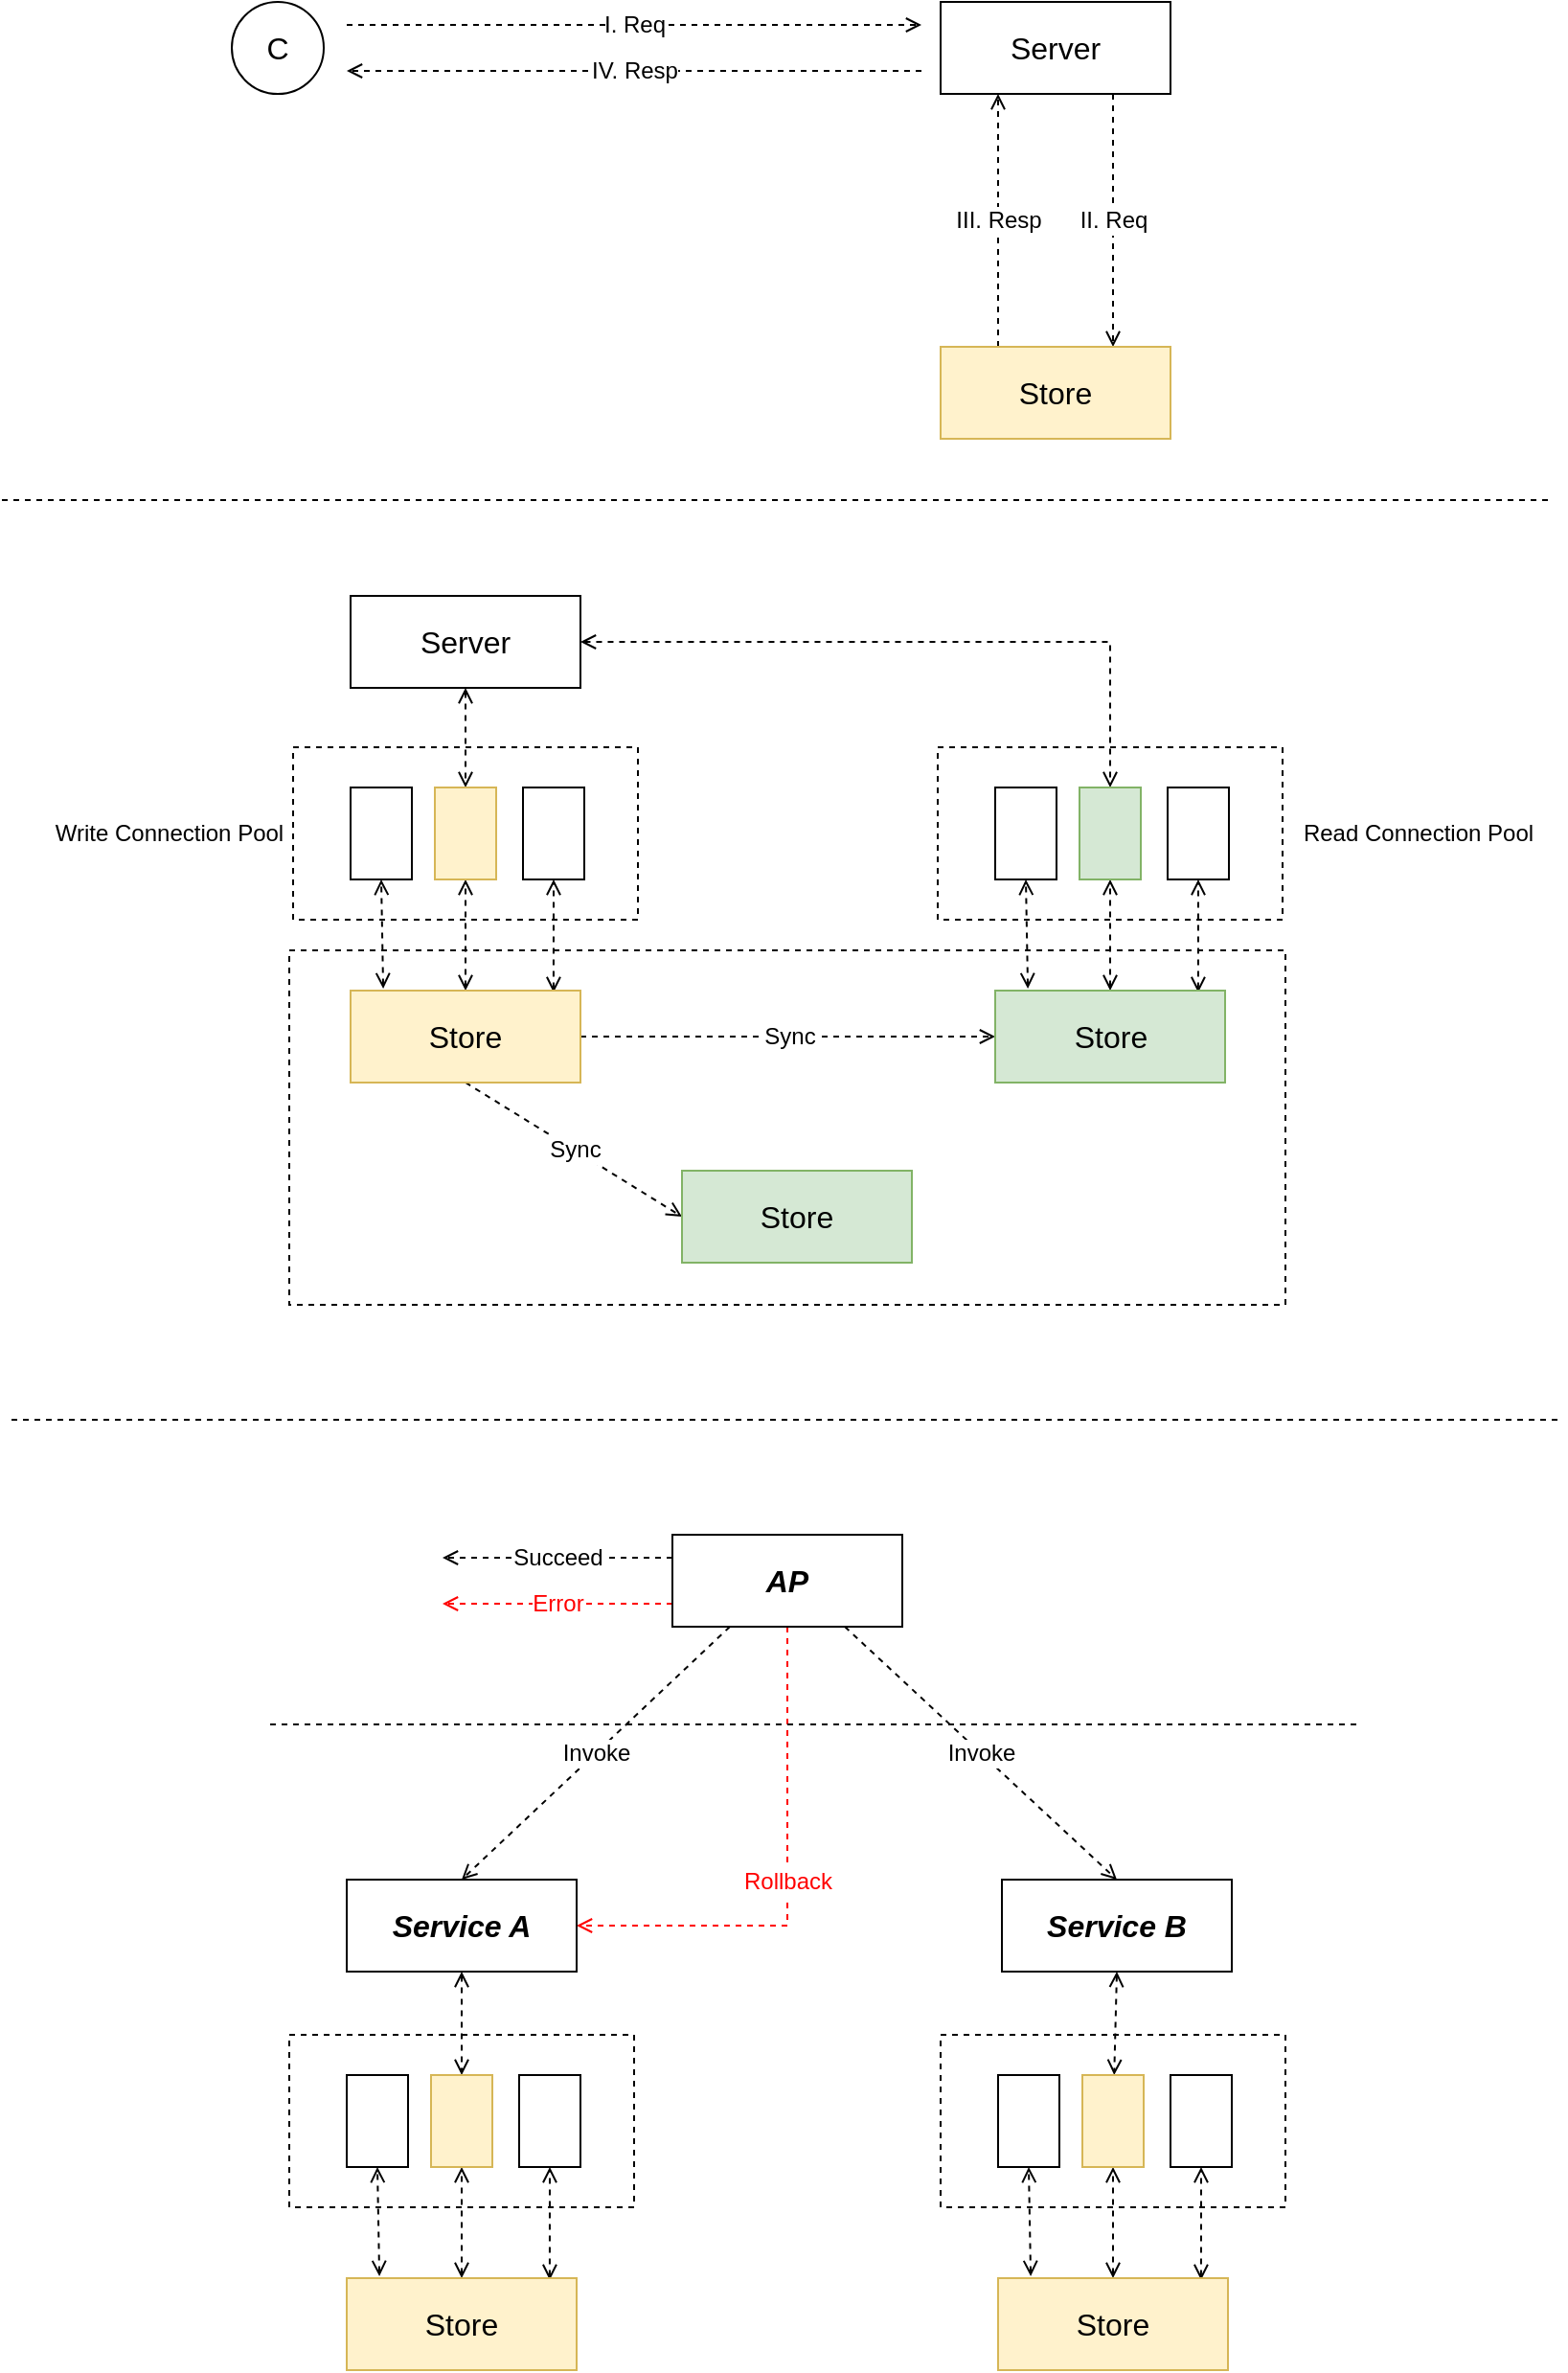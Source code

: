 <mxfile version="12.9.3" type="device" pages="3"><diagram id="XS5ROFFkWhEQUAKSZTIJ" name="http-overview"><mxGraphModel dx="946" dy="725" grid="1" gridSize="10" guides="1" tooltips="1" connect="1" arrows="1" fold="1" page="1" pageScale="1" pageWidth="850" pageHeight="1100" math="0" shadow="0"><root><mxCell id="0"/><mxCell id="1" parent="0"/><mxCell id="ypWMpHSknJCI-dduSGyG-38" value="" style="rounded=0;whiteSpace=wrap;html=1;strokeColor=#000000;fillColor=none;fontSize=12;fontColor=#000000;align=center;dashed=1;" vertex="1" parent="1"><mxGeometry x="160" y="595" width="520" height="185" as="geometry"/></mxCell><mxCell id="ypWMpHSknJCI-dduSGyG-19" value="" style="rounded=0;whiteSpace=wrap;html=1;strokeColor=#000000;fillColor=none;fontSize=12;fontColor=#000000;align=center;dashed=1;" vertex="1" parent="1"><mxGeometry x="162" y="489" width="180" height="90" as="geometry"/></mxCell><mxCell id="ypWMpHSknJCI-dduSGyG-5" value="II. Req" style="edgeStyle=none;rounded=0;orthogonalLoop=1;jettySize=auto;html=1;exitX=0.75;exitY=1;exitDx=0;exitDy=0;entryX=0.75;entryY=0;entryDx=0;entryDy=0;dashed=1;startArrow=none;startFill=0;endArrow=open;endFill=0;strokeColor=#000000;fontSize=12;fontColor=#000000;" edge="1" parent="1" source="ypWMpHSknJCI-dduSGyG-1" target="ypWMpHSknJCI-dduSGyG-4"><mxGeometry relative="1" as="geometry"/></mxCell><mxCell id="ypWMpHSknJCI-dduSGyG-7" value="IV. Resp" style="edgeStyle=none;rounded=0;orthogonalLoop=1;jettySize=auto;html=1;dashed=1;startArrow=none;startFill=0;endArrow=open;endFill=0;strokeColor=#000000;fontSize=12;fontColor=#000000;" edge="1" parent="1"><mxGeometry relative="1" as="geometry"><mxPoint x="190" y="136" as="targetPoint"/><mxPoint x="490" y="136" as="sourcePoint"/></mxGeometry></mxCell><mxCell id="ypWMpHSknJCI-dduSGyG-1" value="Server" style="rounded=0;whiteSpace=wrap;html=1;strokeColor=#000000;fillColor=#ffffff;fontSize=16;fontColor=#000000;align=center;" vertex="1" parent="1"><mxGeometry x="500" y="100" width="120" height="48" as="geometry"/></mxCell><mxCell id="ypWMpHSknJCI-dduSGyG-3" value="I. Req" style="edgeStyle=none;rounded=0;orthogonalLoop=1;jettySize=auto;html=1;dashed=1;startArrow=none;startFill=0;endArrow=open;endFill=0;strokeColor=#000000;fontSize=12;fontColor=#000000;" edge="1" parent="1"><mxGeometry relative="1" as="geometry"><mxPoint x="190" y="112" as="sourcePoint"/><mxPoint x="490" y="112" as="targetPoint"/></mxGeometry></mxCell><mxCell id="ypWMpHSknJCI-dduSGyG-2" value="C" style="ellipse;whiteSpace=wrap;html=1;aspect=fixed;rounded=1;strokeColor=#000000;fillColor=#ffffff;fontSize=16;fontColor=#000000;align=center;" vertex="1" parent="1"><mxGeometry x="130" y="100" width="48" height="48" as="geometry"/></mxCell><mxCell id="ypWMpHSknJCI-dduSGyG-6" value="III. Resp" style="edgeStyle=none;rounded=0;orthogonalLoop=1;jettySize=auto;html=1;entryX=0.25;entryY=1;entryDx=0;entryDy=0;dashed=1;startArrow=none;startFill=0;endArrow=open;endFill=0;strokeColor=#000000;fontSize=12;fontColor=#000000;exitX=0.25;exitY=0;exitDx=0;exitDy=0;" edge="1" parent="1" source="ypWMpHSknJCI-dduSGyG-4" target="ypWMpHSknJCI-dduSGyG-1"><mxGeometry relative="1" as="geometry"/></mxCell><mxCell id="ypWMpHSknJCI-dduSGyG-4" value="Store" style="rounded=0;whiteSpace=wrap;html=1;strokeColor=#d6b656;fillColor=#fff2cc;fontSize=16;align=center;" vertex="1" parent="1"><mxGeometry x="500" y="280" width="120" height="48" as="geometry"/></mxCell><mxCell id="ypWMpHSknJCI-dduSGyG-9" value="" style="endArrow=none;dashed=1;html=1;strokeColor=#000000;fontSize=12;fontColor=#000000;" edge="1" parent="1"><mxGeometry width="50" height="50" relative="1" as="geometry"><mxPoint x="10" y="360" as="sourcePoint"/><mxPoint x="820" y="360" as="targetPoint"/></mxGeometry></mxCell><mxCell id="ypWMpHSknJCI-dduSGyG-20" style="edgeStyle=none;rounded=0;orthogonalLoop=1;jettySize=auto;html=1;exitX=0.5;exitY=1;exitDx=0;exitDy=0;dashed=1;startArrow=open;startFill=0;endArrow=open;endFill=0;strokeColor=#000000;fontSize=12;fontColor=#000000;" edge="1" parent="1" source="ypWMpHSknJCI-dduSGyG-10" target="ypWMpHSknJCI-dduSGyG-13"><mxGeometry relative="1" as="geometry"/></mxCell><mxCell id="ypWMpHSknJCI-dduSGyG-10" value="Server" style="rounded=0;whiteSpace=wrap;html=1;strokeColor=#000000;fillColor=#ffffff;fontSize=16;fontColor=#000000;align=center;" vertex="1" parent="1"><mxGeometry x="192" y="410" width="120" height="48" as="geometry"/></mxCell><mxCell id="ypWMpHSknJCI-dduSGyG-16" style="edgeStyle=none;rounded=0;orthogonalLoop=1;jettySize=auto;html=1;exitX=0.142;exitY=-0.021;exitDx=0;exitDy=0;entryX=0.5;entryY=1;entryDx=0;entryDy=0;dashed=1;startArrow=open;startFill=0;endArrow=open;endFill=0;strokeColor=#000000;fontSize=12;fontColor=#000000;exitPerimeter=0;" edge="1" parent="1" source="ypWMpHSknJCI-dduSGyG-11" target="ypWMpHSknJCI-dduSGyG-12"><mxGeometry relative="1" as="geometry"/></mxCell><mxCell id="ypWMpHSknJCI-dduSGyG-17" style="edgeStyle=none;rounded=0;orthogonalLoop=1;jettySize=auto;html=1;exitX=0.883;exitY=0.021;exitDx=0;exitDy=0;entryX=0.5;entryY=1;entryDx=0;entryDy=0;dashed=1;startArrow=open;startFill=0;endArrow=open;endFill=0;strokeColor=#000000;fontSize=12;fontColor=#000000;exitPerimeter=0;" edge="1" parent="1" source="ypWMpHSknJCI-dduSGyG-11" target="ypWMpHSknJCI-dduSGyG-14"><mxGeometry relative="1" as="geometry"/></mxCell><mxCell id="ypWMpHSknJCI-dduSGyG-18" style="edgeStyle=none;rounded=0;orthogonalLoop=1;jettySize=auto;html=1;exitX=0.5;exitY=0;exitDx=0;exitDy=0;entryX=0.5;entryY=1;entryDx=0;entryDy=0;dashed=1;startArrow=open;startFill=0;endArrow=open;endFill=0;strokeColor=#000000;fontSize=12;fontColor=#000000;" edge="1" parent="1" source="ypWMpHSknJCI-dduSGyG-11" target="ypWMpHSknJCI-dduSGyG-13"><mxGeometry relative="1" as="geometry"/></mxCell><mxCell id="ypWMpHSknJCI-dduSGyG-34" value="Sync" style="edgeStyle=orthogonalEdgeStyle;rounded=0;orthogonalLoop=1;jettySize=auto;html=1;exitX=1;exitY=0.5;exitDx=0;exitDy=0;entryX=0;entryY=0.5;entryDx=0;entryDy=0;dashed=1;startArrow=none;startFill=0;endArrow=open;endFill=0;strokeColor=#000000;fontSize=12;fontColor=#000000;" edge="1" parent="1" source="ypWMpHSknJCI-dduSGyG-11" target="ypWMpHSknJCI-dduSGyG-29"><mxGeometry relative="1" as="geometry"/></mxCell><mxCell id="ypWMpHSknJCI-dduSGyG-36" value="Sync" style="rounded=0;orthogonalLoop=1;jettySize=auto;html=1;exitX=0.5;exitY=1;exitDx=0;exitDy=0;entryX=0;entryY=0.5;entryDx=0;entryDy=0;dashed=1;startArrow=none;startFill=0;endArrow=open;endFill=0;strokeColor=#000000;fontSize=12;fontColor=#000000;" edge="1" parent="1" source="ypWMpHSknJCI-dduSGyG-11" target="ypWMpHSknJCI-dduSGyG-35"><mxGeometry relative="1" as="geometry"/></mxCell><mxCell id="ypWMpHSknJCI-dduSGyG-11" value="Store" style="rounded=0;whiteSpace=wrap;html=1;strokeColor=#d6b656;fillColor=#fff2cc;fontSize=16;align=center;" vertex="1" parent="1"><mxGeometry x="192" y="616" width="120" height="48" as="geometry"/></mxCell><mxCell id="ypWMpHSknJCI-dduSGyG-12" value="" style="rounded=0;whiteSpace=wrap;html=1;strokeColor=#000000;fillColor=#ffffff;fontSize=16;fontColor=#000000;align=center;" vertex="1" parent="1"><mxGeometry x="192" y="510" width="32" height="48" as="geometry"/></mxCell><mxCell id="ypWMpHSknJCI-dduSGyG-13" value="&lt;span style=&quot;color: rgba(0 , 0 , 0 , 0) ; font-family: monospace ; font-size: 0px&quot;&gt;%3CmxGraphModel%3E%3Croot%3E%3CmxCell%20id%3D%220%22%2F%3E%3CmxCell%20id%3D%221%22%20parent%3D%220%22%2F%3E%3CmxCell%20id%3D%222%22%20value%3D%22%22%20style%3D%22rounded%3D0%3BwhiteSpace%3Dwrap%3Bhtml%3D1%3BstrokeColor%3D%23000000%3BfillColor%3D%23ffffff%3BfontSize%3D16%3BfontColor%3D%23000000%3Balign%3Dcenter%3B%22%20vertex%3D%221%22%20parent%3D%221%22%3E%3CmxGeometry%20x%3D%22334%22%20y%3D%22510%22%20width%3D%2232%22%20height%3D%2248%22%20as%3D%22geometry%22%2F%3E%3C%2FmxCell%3E%3C%2Froot%3E%3C%2FmxGraphModel%3E&lt;/span&gt;" style="rounded=0;whiteSpace=wrap;html=1;strokeColor=#d6b656;fillColor=#fff2cc;fontSize=16;align=center;" vertex="1" parent="1"><mxGeometry x="236" y="510" width="32" height="48" as="geometry"/></mxCell><mxCell id="ypWMpHSknJCI-dduSGyG-14" value="&lt;span style=&quot;color: rgba(0 , 0 , 0 , 0) ; font-family: monospace ; font-size: 0px&quot;&gt;%3CmxGraphModel%3E%3Croot%3E%3CmxCell%20id%3D%220%22%2F%3E%3CmxCell%20id%3D%221%22%20parent%3D%220%22%2F%3E%3CmxCell%20id%3D%222%22%20value%3D%22%22%20style%3D%22rounded%3D0%3BwhiteSpace%3Dwrap%3Bhtml%3D1%3BstrokeColor%3D%23000000%3BfillColor%3D%23ffffff%3BfontSize%3D16%3BfontColor%3D%23000000%3Balign%3Dcenter%3B%22%20vertex%3D%221%22%20parent%3D%221%22%3E%3CmxGeometry%20x%3D%22334%22%20y%3D%22510%22%20width%3D%2232%22%20height%3D%2248%22%20as%3D%22geometry%22%2F%3E%3C%2FmxCell%3E%3C%2Froot%3E%3C%2FmxGraphModel%3E&lt;/span&gt;" style="rounded=0;whiteSpace=wrap;html=1;strokeColor=#000000;fillColor=#ffffff;fontSize=16;fontColor=#000000;align=center;" vertex="1" parent="1"><mxGeometry x="282" y="510" width="32" height="48" as="geometry"/></mxCell><mxCell id="ypWMpHSknJCI-dduSGyG-21" value="Write Connection Pool" style="text;html=1;align=center;verticalAlign=middle;resizable=0;points=[];autosize=1;fontSize=12;fontColor=#000000;" vertex="1" parent="1"><mxGeometry x="32" y="524" width="130" height="20" as="geometry"/></mxCell><mxCell id="ypWMpHSknJCI-dduSGyG-23" value="" style="rounded=0;whiteSpace=wrap;html=1;strokeColor=#000000;fillColor=none;fontSize=12;fontColor=#000000;align=center;dashed=1;" vertex="1" parent="1"><mxGeometry x="498.5" y="489" width="180" height="90" as="geometry"/></mxCell><mxCell id="ypWMpHSknJCI-dduSGyG-24" style="edgeStyle=orthogonalEdgeStyle;rounded=0;orthogonalLoop=1;jettySize=auto;html=1;dashed=1;startArrow=open;startFill=0;endArrow=open;endFill=0;strokeColor=#000000;fontSize=12;fontColor=#000000;exitX=1;exitY=0.5;exitDx=0;exitDy=0;" edge="1" parent="1" source="ypWMpHSknJCI-dduSGyG-10" target="ypWMpHSknJCI-dduSGyG-31"><mxGeometry relative="1" as="geometry"><mxPoint x="315" y="440" as="sourcePoint"/></mxGeometry></mxCell><mxCell id="ypWMpHSknJCI-dduSGyG-26" style="edgeStyle=none;rounded=0;orthogonalLoop=1;jettySize=auto;html=1;exitX=0.142;exitY=-0.021;exitDx=0;exitDy=0;entryX=0.5;entryY=1;entryDx=0;entryDy=0;dashed=1;startArrow=open;startFill=0;endArrow=open;endFill=0;strokeColor=#000000;fontSize=12;fontColor=#000000;exitPerimeter=0;" edge="1" parent="1" source="ypWMpHSknJCI-dduSGyG-29" target="ypWMpHSknJCI-dduSGyG-30"><mxGeometry relative="1" as="geometry"/></mxCell><mxCell id="ypWMpHSknJCI-dduSGyG-27" style="edgeStyle=none;rounded=0;orthogonalLoop=1;jettySize=auto;html=1;exitX=0.883;exitY=0.021;exitDx=0;exitDy=0;entryX=0.5;entryY=1;entryDx=0;entryDy=0;dashed=1;startArrow=open;startFill=0;endArrow=open;endFill=0;strokeColor=#000000;fontSize=12;fontColor=#000000;exitPerimeter=0;" edge="1" parent="1" source="ypWMpHSknJCI-dduSGyG-29" target="ypWMpHSknJCI-dduSGyG-32"><mxGeometry relative="1" as="geometry"/></mxCell><mxCell id="ypWMpHSknJCI-dduSGyG-28" style="edgeStyle=none;rounded=0;orthogonalLoop=1;jettySize=auto;html=1;exitX=0.5;exitY=0;exitDx=0;exitDy=0;entryX=0.5;entryY=1;entryDx=0;entryDy=0;dashed=1;startArrow=open;startFill=0;endArrow=open;endFill=0;strokeColor=#000000;fontSize=12;fontColor=#000000;" edge="1" parent="1" source="ypWMpHSknJCI-dduSGyG-29" target="ypWMpHSknJCI-dduSGyG-31"><mxGeometry relative="1" as="geometry"/></mxCell><mxCell id="ypWMpHSknJCI-dduSGyG-29" value="Store" style="rounded=0;whiteSpace=wrap;html=1;strokeColor=#82b366;fillColor=#d5e8d4;fontSize=16;align=center;" vertex="1" parent="1"><mxGeometry x="528.5" y="616" width="120" height="48" as="geometry"/></mxCell><mxCell id="ypWMpHSknJCI-dduSGyG-30" value="" style="rounded=0;whiteSpace=wrap;html=1;strokeColor=#000000;fillColor=#ffffff;fontSize=16;fontColor=#000000;align=center;" vertex="1" parent="1"><mxGeometry x="528.5" y="510" width="32" height="48" as="geometry"/></mxCell><mxCell id="ypWMpHSknJCI-dduSGyG-31" value="&lt;span style=&quot;color: rgba(0 , 0 , 0 , 0) ; font-family: monospace ; font-size: 0px&quot;&gt;%3CmxGraphModel%3E%3Croot%3E%3CmxCell%20id%3D%220%22%2F%3E%3CmxCell%20id%3D%221%22%20parent%3D%220%22%2F%3E%3CmxCell%20id%3D%222%22%20value%3D%22%22%20style%3D%22rounded%3D0%3BwhiteSpace%3Dwrap%3Bhtml%3D1%3BstrokeColor%3D%23000000%3BfillColor%3D%23ffffff%3BfontSize%3D16%3BfontColor%3D%23000000%3Balign%3Dcenter%3B%22%20vertex%3D%221%22%20parent%3D%221%22%3E%3CmxGeometry%20x%3D%22334%22%20y%3D%22510%22%20width%3D%2232%22%20height%3D%2248%22%20as%3D%22geometry%22%2F%3E%3C%2FmxCell%3E%3C%2Froot%3E%3C%2FmxGraphModel%3E&lt;/span&gt;" style="rounded=0;whiteSpace=wrap;html=1;strokeColor=#82b366;fillColor=#d5e8d4;fontSize=16;align=center;" vertex="1" parent="1"><mxGeometry x="572.5" y="510" width="32" height="48" as="geometry"/></mxCell><mxCell id="ypWMpHSknJCI-dduSGyG-32" value="&lt;span style=&quot;color: rgba(0 , 0 , 0 , 0) ; font-family: monospace ; font-size: 0px&quot;&gt;%3CmxGraphModel%3E%3Croot%3E%3CmxCell%20id%3D%220%22%2F%3E%3CmxCell%20id%3D%221%22%20parent%3D%220%22%2F%3E%3CmxCell%20id%3D%222%22%20value%3D%22%22%20style%3D%22rounded%3D0%3BwhiteSpace%3Dwrap%3Bhtml%3D1%3BstrokeColor%3D%23000000%3BfillColor%3D%23ffffff%3BfontSize%3D16%3BfontColor%3D%23000000%3Balign%3Dcenter%3B%22%20vertex%3D%221%22%20parent%3D%221%22%3E%3CmxGeometry%20x%3D%22334%22%20y%3D%22510%22%20width%3D%2232%22%20height%3D%2248%22%20as%3D%22geometry%22%2F%3E%3C%2FmxCell%3E%3C%2Froot%3E%3C%2FmxGraphModel%3E&lt;/span&gt;" style="rounded=0;whiteSpace=wrap;html=1;strokeColor=#000000;fillColor=#ffffff;fontSize=16;fontColor=#000000;align=center;" vertex="1" parent="1"><mxGeometry x="618.5" y="510" width="32" height="48" as="geometry"/></mxCell><mxCell id="ypWMpHSknJCI-dduSGyG-33" value="Read Connection Pool" style="text;html=1;align=center;verticalAlign=middle;resizable=0;points=[];autosize=1;fontSize=12;fontColor=#000000;" vertex="1" parent="1"><mxGeometry x="678.5" y="524" width="140" height="20" as="geometry"/></mxCell><mxCell id="ypWMpHSknJCI-dduSGyG-35" value="Store" style="rounded=0;whiteSpace=wrap;html=1;strokeColor=#82b366;fillColor=#d5e8d4;fontSize=16;align=center;" vertex="1" parent="1"><mxGeometry x="365" y="710" width="120" height="48" as="geometry"/></mxCell><mxCell id="ypWMpHSknJCI-dduSGyG-39" value="" style="endArrow=none;dashed=1;html=1;strokeColor=#000000;fontSize=12;fontColor=#000000;" edge="1" parent="1"><mxGeometry width="50" height="50" relative="1" as="geometry"><mxPoint x="15" y="840" as="sourcePoint"/><mxPoint x="825" y="840" as="targetPoint"/></mxGeometry></mxCell><mxCell id="ypWMpHSknJCI-dduSGyG-40" value="" style="rounded=0;whiteSpace=wrap;html=1;strokeColor=#000000;fillColor=none;fontSize=12;fontColor=#000000;align=center;dashed=1;" vertex="1" parent="1"><mxGeometry x="160" y="1161" width="180" height="90" as="geometry"/></mxCell><mxCell id="ypWMpHSknJCI-dduSGyG-41" style="edgeStyle=none;rounded=0;orthogonalLoop=1;jettySize=auto;html=1;dashed=1;startArrow=open;startFill=0;endArrow=open;endFill=0;strokeColor=#000000;fontSize=12;fontColor=#000000;" edge="1" parent="1" target="ypWMpHSknJCI-dduSGyG-47" source="ypWMpHSknJCI-dduSGyG-59"><mxGeometry relative="1" as="geometry"><mxPoint x="250" y="1130" as="sourcePoint"/></mxGeometry></mxCell><mxCell id="ypWMpHSknJCI-dduSGyG-42" style="edgeStyle=none;rounded=0;orthogonalLoop=1;jettySize=auto;html=1;exitX=0.142;exitY=-0.021;exitDx=0;exitDy=0;entryX=0.5;entryY=1;entryDx=0;entryDy=0;dashed=1;startArrow=open;startFill=0;endArrow=open;endFill=0;strokeColor=#000000;fontSize=12;fontColor=#000000;exitPerimeter=0;" edge="1" parent="1" source="ypWMpHSknJCI-dduSGyG-45" target="ypWMpHSknJCI-dduSGyG-46"><mxGeometry relative="1" as="geometry"/></mxCell><mxCell id="ypWMpHSknJCI-dduSGyG-43" style="edgeStyle=none;rounded=0;orthogonalLoop=1;jettySize=auto;html=1;exitX=0.883;exitY=0.021;exitDx=0;exitDy=0;entryX=0.5;entryY=1;entryDx=0;entryDy=0;dashed=1;startArrow=open;startFill=0;endArrow=open;endFill=0;strokeColor=#000000;fontSize=12;fontColor=#000000;exitPerimeter=0;" edge="1" parent="1" source="ypWMpHSknJCI-dduSGyG-45" target="ypWMpHSknJCI-dduSGyG-48"><mxGeometry relative="1" as="geometry"/></mxCell><mxCell id="ypWMpHSknJCI-dduSGyG-44" style="edgeStyle=none;rounded=0;orthogonalLoop=1;jettySize=auto;html=1;exitX=0.5;exitY=0;exitDx=0;exitDy=0;entryX=0.5;entryY=1;entryDx=0;entryDy=0;dashed=1;startArrow=open;startFill=0;endArrow=open;endFill=0;strokeColor=#000000;fontSize=12;fontColor=#000000;" edge="1" parent="1" source="ypWMpHSknJCI-dduSGyG-45" target="ypWMpHSknJCI-dduSGyG-47"><mxGeometry relative="1" as="geometry"/></mxCell><mxCell id="ypWMpHSknJCI-dduSGyG-45" value="Store" style="rounded=0;whiteSpace=wrap;html=1;strokeColor=#d6b656;fillColor=#fff2cc;fontSize=16;align=center;" vertex="1" parent="1"><mxGeometry x="190" y="1288" width="120" height="48" as="geometry"/></mxCell><mxCell id="ypWMpHSknJCI-dduSGyG-46" value="" style="rounded=0;whiteSpace=wrap;html=1;strokeColor=#000000;fillColor=#ffffff;fontSize=16;fontColor=#000000;align=center;" vertex="1" parent="1"><mxGeometry x="190" y="1182" width="32" height="48" as="geometry"/></mxCell><mxCell id="ypWMpHSknJCI-dduSGyG-47" value="&lt;span style=&quot;color: rgba(0 , 0 , 0 , 0) ; font-family: monospace ; font-size: 0px&quot;&gt;%3CmxGraphModel%3E%3Croot%3E%3CmxCell%20id%3D%220%22%2F%3E%3CmxCell%20id%3D%221%22%20parent%3D%220%22%2F%3E%3CmxCell%20id%3D%222%22%20value%3D%22%22%20style%3D%22rounded%3D0%3BwhiteSpace%3Dwrap%3Bhtml%3D1%3BstrokeColor%3D%23000000%3BfillColor%3D%23ffffff%3BfontSize%3D16%3BfontColor%3D%23000000%3Balign%3Dcenter%3B%22%20vertex%3D%221%22%20parent%3D%221%22%3E%3CmxGeometry%20x%3D%22334%22%20y%3D%22510%22%20width%3D%2232%22%20height%3D%2248%22%20as%3D%22geometry%22%2F%3E%3C%2FmxCell%3E%3C%2Froot%3E%3C%2FmxGraphModel%3E&lt;/span&gt;" style="rounded=0;whiteSpace=wrap;html=1;strokeColor=#d6b656;fillColor=#fff2cc;fontSize=16;align=center;" vertex="1" parent="1"><mxGeometry x="234" y="1182" width="32" height="48" as="geometry"/></mxCell><mxCell id="ypWMpHSknJCI-dduSGyG-48" value="&lt;span style=&quot;color: rgba(0 , 0 , 0 , 0) ; font-family: monospace ; font-size: 0px&quot;&gt;%3CmxGraphModel%3E%3Croot%3E%3CmxCell%20id%3D%220%22%2F%3E%3CmxCell%20id%3D%221%22%20parent%3D%220%22%2F%3E%3CmxCell%20id%3D%222%22%20value%3D%22%22%20style%3D%22rounded%3D0%3BwhiteSpace%3Dwrap%3Bhtml%3D1%3BstrokeColor%3D%23000000%3BfillColor%3D%23ffffff%3BfontSize%3D16%3BfontColor%3D%23000000%3Balign%3Dcenter%3B%22%20vertex%3D%221%22%20parent%3D%221%22%3E%3CmxGeometry%20x%3D%22334%22%20y%3D%22510%22%20width%3D%2232%22%20height%3D%2248%22%20as%3D%22geometry%22%2F%3E%3C%2FmxCell%3E%3C%2Froot%3E%3C%2FmxGraphModel%3E&lt;/span&gt;" style="rounded=0;whiteSpace=wrap;html=1;strokeColor=#000000;fillColor=#ffffff;fontSize=16;fontColor=#000000;align=center;" vertex="1" parent="1"><mxGeometry x="280" y="1182" width="32" height="48" as="geometry"/></mxCell><mxCell id="ypWMpHSknJCI-dduSGyG-49" value="" style="rounded=0;whiteSpace=wrap;html=1;strokeColor=#000000;fillColor=none;fontSize=12;fontColor=#000000;align=center;dashed=1;" vertex="1" parent="1"><mxGeometry x="500" y="1161" width="180" height="90" as="geometry"/></mxCell><mxCell id="ypWMpHSknJCI-dduSGyG-50" style="edgeStyle=none;rounded=0;orthogonalLoop=1;jettySize=auto;html=1;dashed=1;startArrow=open;startFill=0;endArrow=open;endFill=0;strokeColor=#000000;fontSize=12;fontColor=#000000;exitX=0.5;exitY=1;exitDx=0;exitDy=0;" edge="1" parent="1" target="ypWMpHSknJCI-dduSGyG-56" source="ypWMpHSknJCI-dduSGyG-60"><mxGeometry relative="1" as="geometry"><mxPoint x="590" y="1120" as="sourcePoint"/></mxGeometry></mxCell><mxCell id="ypWMpHSknJCI-dduSGyG-51" style="edgeStyle=none;rounded=0;orthogonalLoop=1;jettySize=auto;html=1;exitX=0.142;exitY=-0.021;exitDx=0;exitDy=0;entryX=0.5;entryY=1;entryDx=0;entryDy=0;dashed=1;startArrow=open;startFill=0;endArrow=open;endFill=0;strokeColor=#000000;fontSize=12;fontColor=#000000;exitPerimeter=0;" edge="1" parent="1" source="ypWMpHSknJCI-dduSGyG-54" target="ypWMpHSknJCI-dduSGyG-55"><mxGeometry relative="1" as="geometry"/></mxCell><mxCell id="ypWMpHSknJCI-dduSGyG-52" style="edgeStyle=none;rounded=0;orthogonalLoop=1;jettySize=auto;html=1;exitX=0.883;exitY=0.021;exitDx=0;exitDy=0;entryX=0.5;entryY=1;entryDx=0;entryDy=0;dashed=1;startArrow=open;startFill=0;endArrow=open;endFill=0;strokeColor=#000000;fontSize=12;fontColor=#000000;exitPerimeter=0;" edge="1" parent="1" source="ypWMpHSknJCI-dduSGyG-54" target="ypWMpHSknJCI-dduSGyG-57"><mxGeometry relative="1" as="geometry"/></mxCell><mxCell id="ypWMpHSknJCI-dduSGyG-53" style="edgeStyle=none;rounded=0;orthogonalLoop=1;jettySize=auto;html=1;exitX=0.5;exitY=0;exitDx=0;exitDy=0;entryX=0.5;entryY=1;entryDx=0;entryDy=0;dashed=1;startArrow=open;startFill=0;endArrow=open;endFill=0;strokeColor=#000000;fontSize=12;fontColor=#000000;" edge="1" parent="1" source="ypWMpHSknJCI-dduSGyG-54" target="ypWMpHSknJCI-dduSGyG-56"><mxGeometry relative="1" as="geometry"/></mxCell><mxCell id="ypWMpHSknJCI-dduSGyG-54" value="Store" style="rounded=0;whiteSpace=wrap;html=1;strokeColor=#d6b656;fillColor=#fff2cc;fontSize=16;align=center;" vertex="1" parent="1"><mxGeometry x="530" y="1288" width="120" height="48" as="geometry"/></mxCell><mxCell id="ypWMpHSknJCI-dduSGyG-55" value="" style="rounded=0;whiteSpace=wrap;html=1;strokeColor=#000000;fillColor=#ffffff;fontSize=16;fontColor=#000000;align=center;" vertex="1" parent="1"><mxGeometry x="530" y="1182" width="32" height="48" as="geometry"/></mxCell><mxCell id="ypWMpHSknJCI-dduSGyG-56" value="&lt;span style=&quot;color: rgba(0 , 0 , 0 , 0) ; font-family: monospace ; font-size: 0px&quot;&gt;%3CmxGraphModel%3E%3Croot%3E%3CmxCell%20id%3D%220%22%2F%3E%3CmxCell%20id%3D%221%22%20parent%3D%220%22%2F%3E%3CmxCell%20id%3D%222%22%20value%3D%22%22%20style%3D%22rounded%3D0%3BwhiteSpace%3Dwrap%3Bhtml%3D1%3BstrokeColor%3D%23000000%3BfillColor%3D%23ffffff%3BfontSize%3D16%3BfontColor%3D%23000000%3Balign%3Dcenter%3B%22%20vertex%3D%221%22%20parent%3D%221%22%3E%3CmxGeometry%20x%3D%22334%22%20y%3D%22510%22%20width%3D%2232%22%20height%3D%2248%22%20as%3D%22geometry%22%2F%3E%3C%2FmxCell%3E%3C%2Froot%3E%3C%2FmxGraphModel%3E&lt;/span&gt;" style="rounded=0;whiteSpace=wrap;html=1;strokeColor=#d6b656;fillColor=#fff2cc;fontSize=16;align=center;" vertex="1" parent="1"><mxGeometry x="574" y="1182" width="32" height="48" as="geometry"/></mxCell><mxCell id="ypWMpHSknJCI-dduSGyG-57" value="&lt;span style=&quot;color: rgba(0 , 0 , 0 , 0) ; font-family: monospace ; font-size: 0px&quot;&gt;%3CmxGraphModel%3E%3Croot%3E%3CmxCell%20id%3D%220%22%2F%3E%3CmxCell%20id%3D%221%22%20parent%3D%220%22%2F%3E%3CmxCell%20id%3D%222%22%20value%3D%22%22%20style%3D%22rounded%3D0%3BwhiteSpace%3Dwrap%3Bhtml%3D1%3BstrokeColor%3D%23000000%3BfillColor%3D%23ffffff%3BfontSize%3D16%3BfontColor%3D%23000000%3Balign%3Dcenter%3B%22%20vertex%3D%221%22%20parent%3D%221%22%3E%3CmxGeometry%20x%3D%22334%22%20y%3D%22510%22%20width%3D%2232%22%20height%3D%2248%22%20as%3D%22geometry%22%2F%3E%3C%2FmxCell%3E%3C%2Froot%3E%3C%2FmxGraphModel%3E&lt;/span&gt;" style="rounded=0;whiteSpace=wrap;html=1;strokeColor=#000000;fillColor=#ffffff;fontSize=16;fontColor=#000000;align=center;" vertex="1" parent="1"><mxGeometry x="620" y="1182" width="32" height="48" as="geometry"/></mxCell><mxCell id="ypWMpHSknJCI-dduSGyG-62" value="Invoke" style="edgeStyle=none;rounded=0;orthogonalLoop=1;jettySize=auto;html=1;exitX=0.25;exitY=1;exitDx=0;exitDy=0;entryX=0.5;entryY=0;entryDx=0;entryDy=0;dashed=1;startArrow=none;startFill=0;endArrow=open;endFill=0;strokeColor=#000000;fontSize=12;fontColor=#000000;" edge="1" parent="1" source="ypWMpHSknJCI-dduSGyG-58" target="ypWMpHSknJCI-dduSGyG-59"><mxGeometry relative="1" as="geometry"/></mxCell><mxCell id="ypWMpHSknJCI-dduSGyG-63" value="Invoke" style="edgeStyle=none;rounded=0;orthogonalLoop=1;jettySize=auto;html=1;exitX=0.75;exitY=1;exitDx=0;exitDy=0;entryX=0.5;entryY=0;entryDx=0;entryDy=0;dashed=1;startArrow=none;startFill=0;endArrow=open;endFill=0;strokeColor=#000000;fontSize=12;fontColor=#000000;" edge="1" parent="1" source="ypWMpHSknJCI-dduSGyG-58" target="ypWMpHSknJCI-dduSGyG-60"><mxGeometry relative="1" as="geometry"/></mxCell><mxCell id="ypWMpHSknJCI-dduSGyG-64" value="Rollback" style="edgeStyle=orthogonalEdgeStyle;rounded=0;orthogonalLoop=1;jettySize=auto;html=1;exitX=0.5;exitY=1;exitDx=0;exitDy=0;entryX=1;entryY=0.5;entryDx=0;entryDy=0;dashed=1;startArrow=none;startFill=0;endArrow=open;endFill=0;strokeColor=#FF0000;fontSize=12;fontColor=#FF0000;" edge="1" parent="1" source="ypWMpHSknJCI-dduSGyG-58" target="ypWMpHSknJCI-dduSGyG-59"><mxGeometry relative="1" as="geometry"/></mxCell><mxCell id="ypWMpHSknJCI-dduSGyG-65" value="Error" style="edgeStyle=orthogonalEdgeStyle;rounded=0;orthogonalLoop=1;jettySize=auto;html=1;exitX=0;exitY=0.75;exitDx=0;exitDy=0;dashed=1;startArrow=none;startFill=0;endArrow=open;endFill=0;strokeColor=#FF0000;fontSize=12;fontColor=#FF0000;" edge="1" parent="1" source="ypWMpHSknJCI-dduSGyG-58"><mxGeometry relative="1" as="geometry"><mxPoint x="240" y="936" as="targetPoint"/></mxGeometry></mxCell><mxCell id="ypWMpHSknJCI-dduSGyG-66" value="Succeed" style="edgeStyle=orthogonalEdgeStyle;rounded=0;orthogonalLoop=1;jettySize=auto;html=1;exitX=0;exitY=0.25;exitDx=0;exitDy=0;dashed=1;startArrow=none;startFill=0;endArrow=open;endFill=0;strokeColor=#000000;fontSize=12;fontColor=#000000;" edge="1" parent="1" source="ypWMpHSknJCI-dduSGyG-58"><mxGeometry relative="1" as="geometry"><mxPoint x="240" y="912" as="targetPoint"/></mxGeometry></mxCell><mxCell id="ypWMpHSknJCI-dduSGyG-58" value="AP" style="rounded=0;whiteSpace=wrap;html=1;strokeColor=#000000;fillColor=#ffffff;fontSize=16;fontColor=#000000;align=center;fontStyle=3" vertex="1" parent="1"><mxGeometry x="360" y="900" width="120" height="48" as="geometry"/></mxCell><mxCell id="ypWMpHSknJCI-dduSGyG-59" value="Service A" style="rounded=0;whiteSpace=wrap;html=1;strokeColor=#000000;fillColor=#ffffff;fontSize=16;fontColor=#000000;align=center;fontStyle=3" vertex="1" parent="1"><mxGeometry x="190" y="1080" width="120" height="48" as="geometry"/></mxCell><mxCell id="ypWMpHSknJCI-dduSGyG-60" value="Service B" style="rounded=0;whiteSpace=wrap;html=1;strokeColor=#000000;fillColor=#ffffff;fontSize=16;fontColor=#000000;align=center;fontStyle=3" vertex="1" parent="1"><mxGeometry x="532" y="1080" width="120" height="48" as="geometry"/></mxCell><mxCell id="ypWMpHSknJCI-dduSGyG-67" value="" style="endArrow=none;dashed=1;html=1;strokeColor=#000000;fontSize=12;fontColor=#000000;" edge="1" parent="1"><mxGeometry width="50" height="50" relative="1" as="geometry"><mxPoint x="150" y="999" as="sourcePoint"/><mxPoint x="720" y="999" as="targetPoint"/></mxGeometry></mxCell></root></mxGraphModel></diagram><diagram id="t5rSgrmgd1s3qNn3C1aN" name="controller-model"><mxGraphModel dx="946" dy="725" grid="1" gridSize="10" guides="1" tooltips="1" connect="1" arrows="1" fold="1" page="1" pageScale="1" pageWidth="850" pageHeight="1100" math="0" shadow="0"><root><mxCell id="yT7ziUrqZUceeMB6spLV-0"/><mxCell id="yT7ziUrqZUceeMB6spLV-1" parent="yT7ziUrqZUceeMB6spLV-0"/><mxCell id="4DoIV6h8KVt_q0GDrnKV-0" value="" style="rounded=0;whiteSpace=wrap;html=1;strokeColor=#000000;fillColor=none;fontSize=12;fontColor=#000000;align=center;dashed=1;" vertex="1" parent="yT7ziUrqZUceeMB6spLV-1"><mxGeometry x="434" y="167.75" width="208" height="48.5" as="geometry"/></mxCell><mxCell id="PcLb5XgYxmSlTtaWDRlN-20" style="edgeStyle=none;rounded=0;orthogonalLoop=1;jettySize=auto;html=1;exitX=0.5;exitY=1;exitDx=0;exitDy=0;entryX=0.5;entryY=0;entryDx=0;entryDy=0;dashed=1;startArrow=none;startFill=0;endArrow=open;endFill=0;strokeColor=#000000;fontSize=12;fontColor=#000000;" edge="1" parent="yT7ziUrqZUceeMB6spLV-1" source="PcLb5XgYxmSlTtaWDRlN-2" target="PcLb5XgYxmSlTtaWDRlN-17"><mxGeometry relative="1" as="geometry"/></mxCell><mxCell id="PcLb5XgYxmSlTtaWDRlN-21" style="edgeStyle=none;rounded=0;orthogonalLoop=1;jettySize=auto;html=1;exitX=0.5;exitY=1;exitDx=0;exitDy=0;entryX=0.5;entryY=0;entryDx=0;entryDy=0;dashed=1;startArrow=none;startFill=0;endArrow=open;endFill=0;strokeColor=#000000;fontSize=12;fontColor=#000000;" edge="1" parent="yT7ziUrqZUceeMB6spLV-1" source="PcLb5XgYxmSlTtaWDRlN-2" target="PcLb5XgYxmSlTtaWDRlN-18"><mxGeometry relative="1" as="geometry"/></mxCell><mxCell id="PcLb5XgYxmSlTtaWDRlN-2" value="" style="rounded=0;whiteSpace=wrap;html=1;strokeColor=#d6b656;fillColor=#fff2cc;fontSize=16;align=center;" vertex="1" parent="yT7ziUrqZUceeMB6spLV-1"><mxGeometry x="332" y="540" width="32" height="48" as="geometry"/></mxCell><mxCell id="PcLb5XgYxmSlTtaWDRlN-22" style="edgeStyle=none;rounded=0;orthogonalLoop=1;jettySize=auto;html=1;exitX=0.5;exitY=1;exitDx=0;exitDy=0;entryX=0.5;entryY=0;entryDx=0;entryDy=0;dashed=1;startArrow=none;startFill=0;endArrow=open;endFill=0;strokeColor=#000000;fontSize=12;fontColor=#000000;" edge="1" parent="yT7ziUrqZUceeMB6spLV-1" source="PcLb5XgYxmSlTtaWDRlN-4" target="PcLb5XgYxmSlTtaWDRlN-19"><mxGeometry relative="1" as="geometry"/></mxCell><mxCell id="PcLb5XgYxmSlTtaWDRlN-4" value="&lt;span style=&quot;color: rgba(0 , 0 , 0 , 0) ; font-family: monospace ; font-size: 0px&quot;&gt;%3CmxGraphModel%3E%3Croot%3E%3CmxCell%20id%3D%220%22%2F%3E%3CmxCell%20id%3D%221%22%20parent%3D%220%22%2F%3E%3CmxCell%20id%3D%222%22%20value%3D%22%22%20style%3D%22rounded%3D0%3BwhiteSpace%3Dwrap%3Bhtml%3D1%3BstrokeColor%3D%23000000%3BfillColor%3D%23ffffff%3BfontSize%3D16%3BfontColor%3D%23000000%3Balign%3Dcenter%3B%22%20vertex%3D%221%22%20parent%3D%221%22%3E%3CmxGeometry%20x%3D%22334%22%20y%3D%22510%22%20width%3D%2232%22%20height%3D%2248%22%20as%3D%22geometry%22%2F%3E%3C%2FmxCell%3E%3C%2Froot%3E%3C%2FmxGraphModel%3E&lt;/span&gt;" style="rounded=0;whiteSpace=wrap;html=1;strokeColor=#d6b656;fillColor=#fff2cc;fontSize=16;align=center;" vertex="1" parent="yT7ziUrqZUceeMB6spLV-1"><mxGeometry x="422" y="540" width="32" height="48" as="geometry"/></mxCell><mxCell id="PcLb5XgYxmSlTtaWDRlN-5" value="&lt;span style=&quot;color: rgba(0 , 0 , 0 , 0) ; font-family: monospace ; font-size: 0px&quot;&gt;%3CmxGraphModel%3E%3Croot%3E%3CmxCell%20id%3D%220%22%2F%3E%3CmxCell%20id%3D%221%22%20parent%3D%220%22%2F%3E%3CmxCell%20id%3D%222%22%20value%3D%22%22%20style%3D%22rounded%3D0%3BwhiteSpace%3Dwrap%3Bhtml%3D1%3BstrokeColor%3D%23000000%3BfillColor%3D%23ffffff%3BfontSize%3D16%3BfontColor%3D%23000000%3Balign%3Dcenter%3B%22%20vertex%3D%221%22%20parent%3D%221%22%3E%3CmxGeometry%20x%3D%22334%22%20y%3D%22510%22%20width%3D%2232%22%20height%3D%2248%22%20as%3D%22geometry%22%2F%3E%3C%2FmxCell%3E%3C%2Froot%3E%3C%2FmxGraphModel%3E&lt;/span&gt;" style="rounded=0;whiteSpace=wrap;html=1;strokeColor=#d6b656;fillColor=#fff2cc;fontSize=16;align=center;" vertex="1" parent="yT7ziUrqZUceeMB6spLV-1"><mxGeometry x="172" y="20" width="32" height="48" as="geometry"/></mxCell><mxCell id="PcLb5XgYxmSlTtaWDRlN-6" value="Controller" style="text;html=1;align=center;verticalAlign=middle;resizable=0;points=[];autosize=1;fontSize=12;fontColor=#000000;" vertex="1" parent="yT7ziUrqZUceeMB6spLV-1"><mxGeometry x="204" y="34" width="70" height="20" as="geometry"/></mxCell><mxCell id="PcLb5XgYxmSlTtaWDRlN-7" value="&lt;span style=&quot;color: rgba(0 , 0 , 0 , 0) ; font-family: monospace ; font-size: 0px&quot;&gt;%3CmxGraphModel%3E%3Croot%3E%3CmxCell%20id%3D%220%22%2F%3E%3CmxCell%20id%3D%221%22%20parent%3D%220%22%2F%3E%3CmxCell%20id%3D%222%22%20value%3D%22%22%20style%3D%22rounded%3D0%3BwhiteSpace%3Dwrap%3Bhtml%3D1%3BstrokeColor%3D%23000000%3BfillColor%3D%23ffffff%3BfontSize%3D16%3BfontColor%3D%23000000%3Balign%3Dcenter%3B%22%20vertex%3D%221%22%20parent%3D%221%22%3E%3CmxGeometry%20x%3D%22334%22%20y%3D%22510%22%20width%3D%2232%22%20height%3D%2248%22%20as%3D%22geometry%22%2F%3E%3C%2FmxCell%3E%3C%2Froot%3E%3C%2FmxGraphModel%3E&lt;/span&gt;" style="rounded=0;whiteSpace=wrap;html=1;strokeColor=#82b366;fillColor=#d5e8d4;fontSize=16;align=center;" vertex="1" parent="yT7ziUrqZUceeMB6spLV-1"><mxGeometry x="292" y="20" width="32" height="48" as="geometry"/></mxCell><mxCell id="PcLb5XgYxmSlTtaWDRlN-8" value="Router" style="text;html=1;align=center;verticalAlign=middle;resizable=0;points=[];autosize=1;fontSize=12;fontColor=#000000;" vertex="1" parent="yT7ziUrqZUceeMB6spLV-1"><mxGeometry x="324" y="34" width="50" height="20" as="geometry"/></mxCell><mxCell id="PcLb5XgYxmSlTtaWDRlN-9" value="&lt;span style=&quot;color: rgba(0 , 0 , 0 , 0) ; font-family: monospace ; font-size: 0px&quot;&gt;%3CmxGraphModel%3E%3Croot%3E%3CmxCell%20id%3D%220%22%2F%3E%3CmxCell%20id%3D%221%22%20parent%3D%220%22%2F%3E%3CmxCell%20id%3D%222%22%20value%3D%22%22%20style%3D%22rounded%3D0%3BwhiteSpace%3Dwrap%3Bhtml%3D1%3BstrokeColor%3D%23000000%3BfillColor%3D%23ffffff%3BfontSize%3D16%3BfontColor%3D%23000000%3Balign%3Dcenter%3B%22%20vertex%3D%221%22%20parent%3D%221%22%3E%3CmxGeometry%20x%3D%22334%22%20y%3D%22510%22%20width%3D%2232%22%20height%3D%2248%22%20as%3D%22geometry%22%2F%3E%3C%2FmxCell%3E%3C%2Froot%3E%3C%2FmxGraphModel%3E&lt;/span&gt;" style="rounded=0;whiteSpace=wrap;html=1;strokeColor=#6c8ebf;fillColor=#dae8fc;fontSize=16;align=center;" vertex="1" parent="yT7ziUrqZUceeMB6spLV-1"><mxGeometry x="402" y="20" width="32" height="48" as="geometry"/></mxCell><mxCell id="PcLb5XgYxmSlTtaWDRlN-10" value="Model" style="text;html=1;align=center;verticalAlign=middle;resizable=0;points=[];autosize=1;fontSize=12;fontColor=#000000;" vertex="1" parent="yT7ziUrqZUceeMB6spLV-1"><mxGeometry x="434" y="34" width="50" height="20" as="geometry"/></mxCell><mxCell id="PcLb5XgYxmSlTtaWDRlN-14" style="edgeStyle=orthogonalEdgeStyle;rounded=0;orthogonalLoop=1;jettySize=auto;html=1;exitX=0.5;exitY=1;exitDx=0;exitDy=0;entryX=0.5;entryY=0;entryDx=0;entryDy=0;dashed=1;startArrow=none;startFill=0;endArrow=open;endFill=0;strokeColor=#000000;fontSize=12;fontColor=#000000;" edge="1" parent="yT7ziUrqZUceeMB6spLV-1" source="PcLb5XgYxmSlTtaWDRlN-11" target="PcLb5XgYxmSlTtaWDRlN-2"><mxGeometry relative="1" as="geometry"/></mxCell><mxCell id="PcLb5XgYxmSlTtaWDRlN-11" value="" style="rounded=0;whiteSpace=wrap;html=1;strokeColor=#82B366;fillColor=#D5E8D4;fontSize=16;align=center;" vertex="1" parent="yT7ziUrqZUceeMB6spLV-1"><mxGeometry x="332" y="440" width="32" height="48" as="geometry"/></mxCell><mxCell id="PcLb5XgYxmSlTtaWDRlN-15" style="rounded=0;orthogonalLoop=1;jettySize=auto;html=1;exitX=0.5;exitY=1;exitDx=0;exitDy=0;entryX=0.5;entryY=0;entryDx=0;entryDy=0;dashed=1;startArrow=none;startFill=0;endArrow=open;endFill=0;strokeColor=#000000;fontSize=12;fontColor=#000000;" edge="1" parent="yT7ziUrqZUceeMB6spLV-1" source="PcLb5XgYxmSlTtaWDRlN-12" target="PcLb5XgYxmSlTtaWDRlN-4"><mxGeometry relative="1" as="geometry"><mxPoint x="392" y="540" as="targetPoint"/></mxGeometry></mxCell><mxCell id="PcLb5XgYxmSlTtaWDRlN-12" value="&lt;span style=&quot;color: rgba(0 , 0 , 0 , 0) ; font-family: monospace ; font-size: 0px&quot;&gt;%3CmxGraphModel%3E%3Croot%3E%3CmxCell%20id%3D%220%22%2F%3E%3CmxCell%20id%3D%221%22%20parent%3D%220%22%2F%3E%3CmxCell%20id%3D%222%22%20value%3D%22%22%20style%3D%22rounded%3D0%3BwhiteSpace%3Dwrap%3Bhtml%3D1%3BstrokeColor%3D%23000000%3BfillColor%3D%23ffffff%3BfontSize%3D16%3BfontColor%3D%23000000%3Balign%3Dcenter%3B%22%20vertex%3D%221%22%20parent%3D%221%22%3E%3CmxGeometry%20x%3D%22334%22%20y%3D%22510%22%20width%3D%2232%22%20height%3D%2248%22%20as%3D%22geometry%22%2F%3E%3C%2FmxCell%3E%3C%2Froot%3E%3C%2FmxGraphModel%3E&lt;/span&gt;" style="rounded=0;whiteSpace=wrap;html=1;strokeColor=#82B366;fillColor=#D5E8D4;fontSize=16;align=center;" vertex="1" parent="yT7ziUrqZUceeMB6spLV-1"><mxGeometry x="376" y="440" width="32" height="48" as="geometry"/></mxCell><mxCell id="PcLb5XgYxmSlTtaWDRlN-16" style="edgeStyle=orthogonalEdgeStyle;rounded=0;orthogonalLoop=1;jettySize=auto;html=1;exitX=0.5;exitY=1;exitDx=0;exitDy=0;entryX=0.5;entryY=0;entryDx=0;entryDy=0;dashed=1;startArrow=none;startFill=0;endArrow=open;endFill=0;strokeColor=#000000;fontSize=12;fontColor=#000000;" edge="1" parent="yT7ziUrqZUceeMB6spLV-1" source="PcLb5XgYxmSlTtaWDRlN-13" target="PcLb5XgYxmSlTtaWDRlN-4"><mxGeometry relative="1" as="geometry"/></mxCell><mxCell id="PcLb5XgYxmSlTtaWDRlN-13" value="&lt;span style=&quot;color: rgba(0 , 0 , 0 , 0) ; font-family: monospace ; font-size: 0px&quot;&gt;%3CmxGraphModel%3E%3Croot%3E%3CmxCell%20id%3D%220%22%2F%3E%3CmxCell%20id%3D%221%22%20parent%3D%220%22%2F%3E%3CmxCell%20id%3D%222%22%20value%3D%22%22%20style%3D%22rounded%3D0%3BwhiteSpace%3Dwrap%3Bhtml%3D1%3BstrokeColor%3D%23000000%3BfillColor%3D%23ffffff%3BfontSize%3D16%3BfontColor%3D%23000000%3Balign%3Dcenter%3B%22%20vertex%3D%221%22%20parent%3D%221%22%3E%3CmxGeometry%20x%3D%22334%22%20y%3D%22510%22%20width%3D%2232%22%20height%3D%2248%22%20as%3D%22geometry%22%2F%3E%3C%2FmxCell%3E%3C%2Froot%3E%3C%2FmxGraphModel%3E&lt;/span&gt;" style="rounded=0;whiteSpace=wrap;html=1;strokeColor=#82B366;fillColor=#D5E8D4;fontSize=16;align=center;" vertex="1" parent="yT7ziUrqZUceeMB6spLV-1"><mxGeometry x="422" y="440" width="32" height="48" as="geometry"/></mxCell><mxCell id="BVloj_JJK0BE4wCFlQFQ-1" style="edgeStyle=none;rounded=0;orthogonalLoop=1;jettySize=auto;html=1;exitX=0.5;exitY=1;exitDx=0;exitDy=0;entryX=0.117;entryY=0;entryDx=0;entryDy=0;entryPerimeter=0;dashed=1;startArrow=open;startFill=0;endArrow=open;endFill=0;strokeColor=#000000;fontSize=12;fontColor=#000000;" edge="1" parent="yT7ziUrqZUceeMB6spLV-1" source="PcLb5XgYxmSlTtaWDRlN-17" target="BVloj_JJK0BE4wCFlQFQ-0"><mxGeometry relative="1" as="geometry"/></mxCell><mxCell id="PcLb5XgYxmSlTtaWDRlN-17" value="&lt;span style=&quot;color: rgba(0 , 0 , 0 , 0) ; font-family: monospace ; font-size: 0px&quot;&gt;%3CmxGraphModel%3E%3Croot%3E%3CmxCell%20id%3D%220%22%2F%3E%3CmxCell%20id%3D%221%22%20parent%3D%220%22%2F%3E%3CmxCell%20id%3D%222%22%20value%3D%22%22%20style%3D%22rounded%3D0%3BwhiteSpace%3Dwrap%3Bhtml%3D1%3BstrokeColor%3D%23000000%3BfillColor%3D%23ffffff%3BfontSize%3D16%3BfontColor%3D%23000000%3Balign%3Dcenter%3B%22%20vertex%3D%221%22%20parent%3D%221%22%3E%3CmxGeometry%20x%3D%22334%22%20y%3D%22510%22%20width%3D%2232%22%20height%3D%2248%22%20as%3D%22geometry%22%2F%3E%3C%2FmxCell%3E%3C%2Froot%3E%3C%2FmxGraphModel%3E&lt;/span&gt;" style="rounded=0;whiteSpace=wrap;html=1;strokeColor=#6c8ebf;fillColor=#dae8fc;fontSize=16;align=center;" vertex="1" parent="yT7ziUrqZUceeMB6spLV-1"><mxGeometry x="332" y="640" width="32" height="48" as="geometry"/></mxCell><mxCell id="BVloj_JJK0BE4wCFlQFQ-2" style="edgeStyle=none;rounded=0;orthogonalLoop=1;jettySize=auto;html=1;exitX=0.5;exitY=1;exitDx=0;exitDy=0;entryX=0.5;entryY=0;entryDx=0;entryDy=0;dashed=1;startArrow=open;startFill=0;endArrow=open;endFill=0;strokeColor=#000000;fontSize=12;fontColor=#000000;" edge="1" parent="yT7ziUrqZUceeMB6spLV-1" source="PcLb5XgYxmSlTtaWDRlN-18" target="BVloj_JJK0BE4wCFlQFQ-0"><mxGeometry relative="1" as="geometry"/></mxCell><mxCell id="PcLb5XgYxmSlTtaWDRlN-18" value="&lt;span style=&quot;color: rgba(0 , 0 , 0 , 0) ; font-family: monospace ; font-size: 0px&quot;&gt;%3CmxGraphModel%3E%3Croot%3E%3CmxCell%20id%3D%220%22%2F%3E%3CmxCell%20id%3D%221%22%20parent%3D%220%22%2F%3E%3CmxCell%20id%3D%222%22%20value%3D%22%22%20style%3D%22rounded%3D0%3BwhiteSpace%3Dwrap%3Bhtml%3D1%3BstrokeColor%3D%23000000%3BfillColor%3D%23ffffff%3BfontSize%3D16%3BfontColor%3D%23000000%3Balign%3Dcenter%3B%22%20vertex%3D%221%22%20parent%3D%221%22%3E%3CmxGeometry%20x%3D%22334%22%20y%3D%22510%22%20width%3D%2232%22%20height%3D%2248%22%20as%3D%22geometry%22%2F%3E%3C%2FmxCell%3E%3C%2Froot%3E%3C%2FmxGraphModel%3E&lt;/span&gt;" style="rounded=0;whiteSpace=wrap;html=1;strokeColor=#6c8ebf;fillColor=#dae8fc;fontSize=16;align=center;" vertex="1" parent="yT7ziUrqZUceeMB6spLV-1"><mxGeometry x="378" y="640" width="32" height="48" as="geometry"/></mxCell><mxCell id="BVloj_JJK0BE4wCFlQFQ-3" style="edgeStyle=none;rounded=0;orthogonalLoop=1;jettySize=auto;html=1;exitX=0.5;exitY=1;exitDx=0;exitDy=0;entryX=0.875;entryY=0;entryDx=0;entryDy=0;entryPerimeter=0;dashed=1;startArrow=open;startFill=0;endArrow=open;endFill=0;strokeColor=#000000;fontSize=12;fontColor=#000000;" edge="1" parent="yT7ziUrqZUceeMB6spLV-1" source="PcLb5XgYxmSlTtaWDRlN-19" target="BVloj_JJK0BE4wCFlQFQ-0"><mxGeometry relative="1" as="geometry"/></mxCell><mxCell id="PcLb5XgYxmSlTtaWDRlN-19" value="&lt;span style=&quot;color: rgba(0 , 0 , 0 , 0) ; font-family: monospace ; font-size: 0px&quot;&gt;%3CmxGraphModel%3E%3Croot%3E%3CmxCell%20id%3D%220%22%2F%3E%3CmxCell%20id%3D%221%22%20parent%3D%220%22%2F%3E%3CmxCell%20id%3D%222%22%20value%3D%22%22%20style%3D%22rounded%3D0%3BwhiteSpace%3Dwrap%3Bhtml%3D1%3BstrokeColor%3D%23000000%3BfillColor%3D%23ffffff%3BfontSize%3D16%3BfontColor%3D%23000000%3Balign%3Dcenter%3B%22%20vertex%3D%221%22%20parent%3D%221%22%3E%3CmxGeometry%20x%3D%22334%22%20y%3D%22510%22%20width%3D%2232%22%20height%3D%2248%22%20as%3D%22geometry%22%2F%3E%3C%2FmxCell%3E%3C%2Froot%3E%3C%2FmxGraphModel%3E&lt;/span&gt;" style="rounded=0;whiteSpace=wrap;html=1;strokeColor=#6c8ebf;fillColor=#dae8fc;fontSize=16;align=center;" vertex="1" parent="yT7ziUrqZUceeMB6spLV-1"><mxGeometry x="422" y="640" width="32" height="48" as="geometry"/></mxCell><mxCell id="BVloj_JJK0BE4wCFlQFQ-0" value="Store" style="rounded=0;whiteSpace=wrap;html=1;strokeColor=#d6b656;fillColor=#fff2cc;fontSize=16;align=center;" vertex="1" parent="yT7ziUrqZUceeMB6spLV-1"><mxGeometry x="334" y="740" width="120" height="48" as="geometry"/></mxCell><mxCell id="BVloj_JJK0BE4wCFlQFQ-4" value="" style="endArrow=none;dashed=1;html=1;strokeColor=#000000;fontSize=12;fontColor=#000000;" edge="1" parent="yT7ziUrqZUceeMB6spLV-1"><mxGeometry width="50" height="50" relative="1" as="geometry"><mxPoint x="282" y="720" as="sourcePoint"/><mxPoint x="502" y="720" as="targetPoint"/></mxGeometry></mxCell><mxCell id="BVloj_JJK0BE4wCFlQFQ-5" value="&lt;span style=&quot;color: rgba(0 , 0 , 0 , 0) ; font-family: monospace ; font-size: 0px&quot;&gt;%3CmxGraphModel%3E%3Croot%3E%3CmxCell%20id%3D%220%22%2F%3E%3CmxCell%20id%3D%221%22%20parent%3D%220%22%2F%3E%3CmxCell%20id%3D%222%22%20value%3D%22%22%20style%3D%22rounded%3D0%3BwhiteSpace%3Dwrap%3Bhtml%3D1%3BstrokeColor%3D%23000000%3BfillColor%3D%23ffffff%3BfontSize%3D16%3BfontColor%3D%23000000%3Balign%3Dcenter%3B%22%20vertex%3D%221%22%20parent%3D%221%22%3E%3CmxGeometry%20x%3D%22334%22%20y%3D%22510%22%20width%3D%2232%22%20height%3D%2248%22%20as%3D%22geometry%22%2F%3E%3C%2FmxCell%3E%3C%2Froot%3E%3C%2FmxGraphModel%3E&lt;/span&gt;" style="rounded=0;whiteSpace=wrap;html=1;strokeColor=#d79b00;fillColor=#ffe6cc;fontSize=16;align=center;" vertex="1" parent="yT7ziUrqZUceeMB6spLV-1"><mxGeometry x="502" y="20" width="32" height="48" as="geometry"/></mxCell><mxCell id="BVloj_JJK0BE4wCFlQFQ-6" value="Middleware" style="text;html=1;align=center;verticalAlign=middle;resizable=0;points=[];autosize=1;fontSize=12;fontColor=#000000;" vertex="1" parent="yT7ziUrqZUceeMB6spLV-1"><mxGeometry x="534" y="34" width="80" height="20" as="geometry"/></mxCell><mxCell id="BVloj_JJK0BE4wCFlQFQ-14" style="edgeStyle=none;rounded=0;orthogonalLoop=1;jettySize=auto;html=1;exitX=0.211;exitY=1;exitDx=0;exitDy=0;entryX=0.5;entryY=0;entryDx=0;entryDy=0;dashed=1;startArrow=none;startFill=0;endArrow=open;endFill=0;strokeColor=#9933FF;fontSize=12;fontColor=#000000;exitPerimeter=0;" edge="1" parent="yT7ziUrqZUceeMB6spLV-1" source="BVloj_JJK0BE4wCFlQFQ-7" target="PcLb5XgYxmSlTtaWDRlN-11"><mxGeometry relative="1" as="geometry"/></mxCell><mxCell id="BVloj_JJK0BE4wCFlQFQ-7" value="&lt;span style=&quot;color: rgba(0 , 0 , 0 , 0) ; font-family: monospace ; font-size: 0px&quot;&gt;%3CmxGraphModel%3E%3Croot%3E%3CmxCell%20id%3D%220%22%2F%3E%3CmxCell%20id%3D%221%22%20parent%3D%220%22%2F%3E%3CmxCell%20id%3D%222%22%20value%3D%22%22%20style%3D%22rounded%3D0%3BwhiteSpace%3Dwrap%3Bhtml%3D1%3BstrokeColor%3D%23000000%3BfillColor%3D%23ffffff%3BfontSize%3D16%3BfontColor%3D%23000000%3Balign%3Dcenter%3B%22%20vertex%3D%221%22%20parent%3D%221%22%3E%3CmxGeometry%20x%3D%22334%22%20y%3D%22510%22%20width%3D%2232%22%20height%3D%2248%22%20as%3D%22geometry%22%2F%3E%3C%2FmxCell%3E%3C%2Froot%3E%3C%2FmxGraphModel%3E&lt;/span&gt;" style="rounded=0;whiteSpace=wrap;html=1;strokeColor=#d79b00;fillColor=#ffe6cc;fontSize=16;align=center;" vertex="1" parent="yT7ziUrqZUceeMB6spLV-1"><mxGeometry x="332" y="340" width="76" height="48" as="geometry"/></mxCell><mxCell id="BVloj_JJK0BE4wCFlQFQ-15" style="edgeStyle=none;rounded=0;orthogonalLoop=1;jettySize=auto;html=1;exitX=0.5;exitY=1;exitDx=0;exitDy=0;entryX=0.5;entryY=0;entryDx=0;entryDy=0;dashed=1;startArrow=none;startFill=0;endArrow=open;endFill=0;strokeColor=#0000FF;fontSize=12;fontColor=#000000;" edge="1" parent="yT7ziUrqZUceeMB6spLV-1" source="BVloj_JJK0BE4wCFlQFQ-8" target="PcLb5XgYxmSlTtaWDRlN-13"><mxGeometry relative="1" as="geometry"/></mxCell><mxCell id="BVloj_JJK0BE4wCFlQFQ-8" value="&lt;span style=&quot;color: rgba(0 , 0 , 0 , 0) ; font-family: monospace ; font-size: 0px&quot;&gt;%3CmxGraphModel%3E%3Croot%3E%3CmxCell%20id%3D%220%22%2F%3E%3CmxCell%20id%3D%221%22%20parent%3D%220%22%2F%3E%3CmxCell%20id%3D%222%22%20value%3D%22%22%20style%3D%22rounded%3D0%3BwhiteSpace%3Dwrap%3Bhtml%3D1%3BstrokeColor%3D%23000000%3BfillColor%3D%23ffffff%3BfontSize%3D16%3BfontColor%3D%23000000%3Balign%3Dcenter%3B%22%20vertex%3D%221%22%20parent%3D%221%22%3E%3CmxGeometry%20x%3D%22334%22%20y%3D%22510%22%20width%3D%2232%22%20height%3D%2248%22%20as%3D%22geometry%22%2F%3E%3C%2FmxCell%3E%3C%2Froot%3E%3C%2FmxGraphModel%3E&lt;/span&gt;" style="rounded=0;whiteSpace=wrap;html=1;strokeColor=#d79b00;fillColor=#ffe6cc;fontSize=16;align=center;" vertex="1" parent="yT7ziUrqZUceeMB6spLV-1"><mxGeometry x="422" y="340" width="32" height="48" as="geometry"/></mxCell><mxCell id="BVloj_JJK0BE4wCFlQFQ-10" style="edgeStyle=none;rounded=0;orthogonalLoop=1;jettySize=auto;html=1;dashed=1;startArrow=none;startFill=0;endArrow=open;endFill=0;strokeColor=#0000FF;fontSize=12;fontColor=#000000;entryX=0.25;entryY=0;entryDx=0;entryDy=0;" edge="1" parent="yT7ziUrqZUceeMB6spLV-1" target="BVloj_JJK0BE4wCFlQFQ-9"><mxGeometry relative="1" as="geometry"><mxPoint x="392" y="160" as="targetPoint"/><mxPoint x="362" y="150" as="sourcePoint"/></mxGeometry></mxCell><mxCell id="BVloj_JJK0BE4wCFlQFQ-11" style="edgeStyle=none;rounded=0;orthogonalLoop=1;jettySize=auto;html=1;dashed=1;startArrow=none;startFill=0;endArrow=open;endFill=0;strokeColor=#9933FF;fontSize=12;fontColor=#000000;entryX=0.75;entryY=0;entryDx=0;entryDy=0;" edge="1" parent="yT7ziUrqZUceeMB6spLV-1" target="BVloj_JJK0BE4wCFlQFQ-9"><mxGeometry relative="1" as="geometry"><mxPoint x="422" y="170" as="targetPoint"/><mxPoint x="422" y="150" as="sourcePoint"/></mxGeometry></mxCell><mxCell id="BVloj_JJK0BE4wCFlQFQ-12" style="edgeStyle=none;rounded=0;orthogonalLoop=1;jettySize=auto;html=1;exitX=0.25;exitY=1;exitDx=0;exitDy=0;entryX=0.5;entryY=0;entryDx=0;entryDy=0;dashed=1;startArrow=none;startFill=0;endArrow=open;endFill=0;strokeColor=#0000FF;fontSize=12;fontColor=#000000;" edge="1" parent="yT7ziUrqZUceeMB6spLV-1" source="BVloj_JJK0BE4wCFlQFQ-9" target="BVloj_JJK0BE4wCFlQFQ-8"><mxGeometry relative="1" as="geometry"/></mxCell><mxCell id="BVloj_JJK0BE4wCFlQFQ-13" style="edgeStyle=none;rounded=0;orthogonalLoop=1;jettySize=auto;html=1;exitX=0.75;exitY=1;exitDx=0;exitDy=0;entryX=0.5;entryY=0;entryDx=0;entryDy=0;dashed=1;startArrow=none;startFill=0;endArrow=open;endFill=0;strokeColor=#9933FF;fontSize=12;fontColor=#000000;" edge="1" parent="yT7ziUrqZUceeMB6spLV-1" source="BVloj_JJK0BE4wCFlQFQ-9" target="BVloj_JJK0BE4wCFlQFQ-7"><mxGeometry relative="1" as="geometry"/></mxCell><mxCell id="4DoIV6h8KVt_q0GDrnKV-1" style="edgeStyle=orthogonalEdgeStyle;rounded=0;orthogonalLoop=1;jettySize=auto;html=1;exitX=0;exitY=0.5;exitDx=0;exitDy=0;entryX=0;entryY=0.5;entryDx=0;entryDy=0;dashed=1;startArrow=none;startFill=0;endArrow=open;endFill=0;strokeColor=#9933FF;fontSize=12;fontColor=#000000;" edge="1" parent="yT7ziUrqZUceeMB6spLV-1" source="BVloj_JJK0BE4wCFlQFQ-7" target="PcLb5XgYxmSlTtaWDRlN-17"><mxGeometry relative="1" as="geometry"/></mxCell><mxCell id="eAjlcjkYoJnc5V3Fw3qr-1" style="edgeStyle=orthogonalEdgeStyle;rounded=0;orthogonalLoop=1;jettySize=auto;html=1;exitX=0;exitY=0.5;exitDx=0;exitDy=0;entryX=1;entryY=0.5;entryDx=0;entryDy=0;dashed=1;startArrow=none;startFill=0;endArrow=open;endFill=0;strokeColor=#000000;fontSize=12;fontColor=#000000;" edge="1" parent="yT7ziUrqZUceeMB6spLV-1" source="BVloj_JJK0BE4wCFlQFQ-9" target="eAjlcjkYoJnc5V3Fw3qr-0"><mxGeometry relative="1" as="geometry"/></mxCell><mxCell id="BVloj_JJK0BE4wCFlQFQ-9" value="&lt;span style=&quot;color: rgba(0 , 0 , 0 , 0) ; font-family: monospace ; font-size: 0px&quot;&gt;%3CmxGraphModel%3E%3Croot%3E%3CmxCell%20id%3D%220%22%2F%3E%3CmxCell%20id%3D%221%22%20parent%3D%220%22%2F%3E%3CmxCell%20id%3D%222%22%20value%3D%22%22%20style%3D%22rounded%3D0%3BwhiteSpace%3Dwrap%3Bhtml%3D1%3BstrokeColor%3D%23000000%3BfillColor%3D%23ffffff%3BfontSize%3D16%3BfontColor%3D%23000000%3Balign%3Dcenter%3B%22%20vertex%3D%221%22%20parent%3D%221%22%3E%3CmxGeometry%20x%3D%22334%22%20y%3D%22510%22%20width%3D%2232%22%20height%3D%2248%22%20as%3D%22geometry%22%2F%3E%3C%2FmxCell%3E%3C%2Froot%3E%3C%2FmxGraphModel%3E&lt;/span&gt;" style="rounded=0;whiteSpace=wrap;html=1;strokeColor=#d79b00;fillColor=#ffe6cc;fontSize=16;align=center;" vertex="1" parent="yT7ziUrqZUceeMB6spLV-1"><mxGeometry x="332" y="240" width="120" height="48" as="geometry"/></mxCell><mxCell id="jNxdk-bioN7zaB-1XnGp-0" value="Request" style="rounded=0;whiteSpace=wrap;html=1;strokeColor=#000000;fillColor=#ffffff;fontSize=12;fontColor=#000000;align=center;" vertex="1" parent="yT7ziUrqZUceeMB6spLV-1"><mxGeometry x="444" y="180" width="64" height="24" as="geometry"/></mxCell><mxCell id="jNxdk-bioN7zaB-1XnGp-1" value="Framework Context" style="rounded=0;whiteSpace=wrap;html=1;strokeColor=#000000;fillColor=#ffffff;fontSize=12;fontColor=#000000;align=center;" vertex="1" parent="yT7ziUrqZUceeMB6spLV-1"><mxGeometry x="514" y="180" width="120" height="24" as="geometry"/></mxCell><mxCell id="4DoIV6h8KVt_q0GDrnKV-2" value="gin.Context" style="text;html=1;align=center;verticalAlign=middle;resizable=0;points=[];autosize=1;fontSize=12;fontColor=#000000;" vertex="1" parent="yT7ziUrqZUceeMB6spLV-1"><mxGeometry x="642" y="182" width="80" height="20" as="geometry"/></mxCell><mxCell id="eAjlcjkYoJnc5V3Fw3qr-0" value="Black List" style="rounded=0;whiteSpace=wrap;html=1;strokeColor=#000000;fillColor=#ffffff;fontSize=16;fontColor=#000000;align=center;fontStyle=3" vertex="1" parent="yT7ziUrqZUceeMB6spLV-1"><mxGeometry x="128" y="240" width="120" height="48" as="geometry"/></mxCell></root></mxGraphModel></diagram><diagram id="ROBBDU2zWaOmOC5Q-qWp" name="channel"><mxGraphModel dx="946" dy="725" grid="1" gridSize="10" guides="1" tooltips="1" connect="1" arrows="1" fold="1" page="1" pageScale="1" pageWidth="850" pageHeight="1100" math="0" shadow="0"><root><mxCell id="W3Zr8LOyf054gDBU2dCB-0"/><mxCell id="W3Zr8LOyf054gDBU2dCB-1" parent="W3Zr8LOyf054gDBU2dCB-0"/><mxCell id="_l-f2fUWKB1dIcBGK6xw-14" value="II. Wait" style="edgeStyle=orthogonalEdgeStyle;rounded=0;orthogonalLoop=1;jettySize=auto;html=1;exitX=1;exitY=0.5;exitDx=0;exitDy=0;entryX=1;entryY=0.25;entryDx=0;entryDy=0;dashed=1;startArrow=none;startFill=0;endArrow=open;endFill=0;strokeColor=#000000;fontSize=12;fontColor=#000000;" edge="1" parent="W3Zr8LOyf054gDBU2dCB-1" source="W3Zr8LOyf054gDBU2dCB-2" target="W3Zr8LOyf054gDBU2dCB-3"><mxGeometry relative="1" as="geometry"/></mxCell><mxCell id="_l-f2fUWKB1dIcBGK6xw-18" value="VI. Read" style="edgeStyle=orthogonalEdgeStyle;rounded=0;orthogonalLoop=1;jettySize=auto;html=1;exitX=0;exitY=0.833;exitDx=0;exitDy=0;entryX=0;entryY=0.5;entryDx=0;entryDy=0;dashed=1;startArrow=none;startFill=0;endArrow=open;endFill=0;strokeColor=#000000;fontSize=12;fontColor=#000000;exitPerimeter=0;" edge="1" parent="W3Zr8LOyf054gDBU2dCB-1" source="W3Zr8LOyf054gDBU2dCB-2" target="W3Zr8LOyf054gDBU2dCB-3"><mxGeometry relative="1" as="geometry"/></mxCell><mxCell id="W3Zr8LOyf054gDBU2dCB-2" value="Blocked" style="shape=partialRectangle;whiteSpace=wrap;html=1;left=0;right=0;fillColor=none;rounded=1;dashed=1;strokeColor=#000000;fontSize=16;fontColor=#000000;align=center;fontStyle=3" vertex="1" parent="W3Zr8LOyf054gDBU2dCB-1"><mxGeometry x="200" y="210" width="120" height="48" as="geometry"/></mxCell><mxCell id="_l-f2fUWKB1dIcBGK6xw-12" value="I. Active" style="edgeStyle=orthogonalEdgeStyle;rounded=0;orthogonalLoop=1;jettySize=auto;html=1;exitX=1;exitY=0.5;exitDx=0;exitDy=0;entryX=0;entryY=0.5;entryDx=0;entryDy=0;dashed=1;startArrow=none;startFill=0;endArrow=open;endFill=0;strokeColor=#000000;fontSize=12;fontColor=#000000;" edge="1" parent="W3Zr8LOyf054gDBU2dCB-1" source="W3Zr8LOyf054gDBU2dCB-3" target="_l-f2fUWKB1dIcBGK6xw-6"><mxGeometry relative="1" as="geometry"/></mxCell><mxCell id="_l-f2fUWKB1dIcBGK6xw-15" value="III. Put on waiting queue" style="edgeStyle=orthogonalEdgeStyle;rounded=0;orthogonalLoop=1;jettySize=auto;html=1;exitX=0.5;exitY=1;exitDx=0;exitDy=0;entryX=0.5;entryY=1;entryDx=0;entryDy=0;dashed=1;startArrow=none;startFill=0;endArrow=open;endFill=0;strokeColor=#000000;fontSize=12;fontColor=#000000;" edge="1" parent="W3Zr8LOyf054gDBU2dCB-1" source="W3Zr8LOyf054gDBU2dCB-3" target="_l-f2fUWKB1dIcBGK6xw-2"><mxGeometry relative="1" as="geometry"/></mxCell><mxCell id="W3Zr8LOyf054gDBU2dCB-3" value="# Read" style="shape=process;whiteSpace=wrap;html=1;backgroundOutline=1;rounded=0;dashed=1;strokeColor=#000000;fillColor=#ffffff;fontSize=16;fontColor=#000000;align=center;" vertex="1" parent="W3Zr8LOyf054gDBU2dCB-1"><mxGeometry x="200" y="360" width="120" height="48" as="geometry"/></mxCell><mxCell id="_l-f2fUWKB1dIcBGK6xw-16" value="IV. Send" style="edgeStyle=orthogonalEdgeStyle;rounded=0;orthogonalLoop=1;jettySize=auto;html=1;entryX=-0.008;entryY=0.271;entryDx=0;entryDy=0;entryPerimeter=0;dashed=1;startArrow=none;startFill=0;endArrow=open;endFill=0;strokeColor=#000000;fontSize=12;fontColor=#000000;exitX=0;exitY=0.5;exitDx=0;exitDy=0;" edge="1" parent="W3Zr8LOyf054gDBU2dCB-1" source="W3Zr8LOyf054gDBU2dCB-4" target="W3Zr8LOyf054gDBU2dCB-2"><mxGeometry relative="1" as="geometry"><mxPoint x="199" y="90" as="sourcePoint"/></mxGeometry></mxCell><mxCell id="W3Zr8LOyf054gDBU2dCB-4" value="# Write" style="shape=process;whiteSpace=wrap;html=1;backgroundOutline=1;rounded=0;dashed=1;strokeColor=#000000;fillColor=#ffffff;fontSize=16;fontColor=#000000;align=center;" vertex="1" parent="W3Zr8LOyf054gDBU2dCB-1"><mxGeometry x="200" y="60" width="120" height="48" as="geometry"/></mxCell><mxCell id="_l-f2fUWKB1dIcBGK6xw-0" value="&lt;span style=&quot;color: rgba(0 , 0 , 0 , 0) ; font-family: monospace ; font-size: 0px&quot;&gt;%3CmxGraphModel%3E%3Croot%3E%3CmxCell%20id%3D%220%22%2F%3E%3CmxCell%20id%3D%221%22%20parent%3D%220%22%2F%3E%3CmxCell%20id%3D%222%22%20value%3D%22%22%20style%3D%22rounded%3D0%3BwhiteSpace%3Dwrap%3Bhtml%3D1%3BstrokeColor%3D%23000000%3BfillColor%3D%23ffffff%3BfontSize%3D16%3BfontColor%3D%23000000%3Balign%3Dcenter%3B%22%20vertex%3D%221%22%20parent%3D%221%22%3E%3CmxGeometry%20x%3D%22334%22%20y%3D%22510%22%20width%3D%2232%22%20height%3D%2248%22%20as%3D%22geometry%22%2F%3E%3C%2FmxCell%3E%3C%2Froot%3E%3C%2FmxGraphModel%3E&lt;/span&gt;" style="rounded=0;whiteSpace=wrap;html=1;strokeColor=#000000;fillColor=#ffffff;fontSize=16;align=center;" vertex="1" parent="W3Zr8LOyf054gDBU2dCB-1"><mxGeometry x="585" y="360" width="32" height="48" as="geometry"/></mxCell><mxCell id="_l-f2fUWKB1dIcBGK6xw-1" value="&lt;span style=&quot;color: rgba(0 , 0 , 0 , 0) ; font-family: monospace ; font-size: 0px&quot;&gt;%3CmxGraphModel%3E%3Croot%3E%3CmxCell%20id%3D%220%22%2F%3E%3CmxCell%20id%3D%221%22%20parent%3D%220%22%2F%3E%3CmxCell%20id%3D%222%22%20value%3D%22%22%20style%3D%22rounded%3D0%3BwhiteSpace%3Dwrap%3Bhtml%3D1%3BstrokeColor%3D%23000000%3BfillColor%3D%23ffffff%3BfontSize%3D16%3BfontColor%3D%23000000%3Balign%3Dcenter%3B%22%20vertex%3D%221%22%20parent%3D%221%22%3E%3CmxGeometry%20x%3D%22334%22%20y%3D%22510%22%20width%3D%2232%22%20height%3D%2248%22%20as%3D%22geometry%22%2F%3E%3C%2FmxCell%3E%3C%2Froot%3E%3C%2FmxGraphModel%3E&lt;/span&gt;" style="rounded=0;whiteSpace=wrap;html=1;strokeColor=#000000;fillColor=#ffffff;fontSize=16;align=center;" vertex="1" parent="W3Zr8LOyf054gDBU2dCB-1"><mxGeometry x="617" y="360" width="32" height="48" as="geometry"/></mxCell><mxCell id="_l-f2fUWKB1dIcBGK6xw-17" value="V. Wakeup" style="edgeStyle=orthogonalEdgeStyle;rounded=0;orthogonalLoop=1;jettySize=auto;html=1;exitX=0.5;exitY=0;exitDx=0;exitDy=0;entryX=0.5;entryY=0;entryDx=0;entryDy=0;dashed=1;startArrow=none;startFill=0;endArrow=open;endFill=0;strokeColor=#000000;fontSize=12;fontColor=#000000;" edge="1" parent="W3Zr8LOyf054gDBU2dCB-1" source="_l-f2fUWKB1dIcBGK6xw-2" target="_l-f2fUWKB1dIcBGK6xw-6"><mxGeometry relative="1" as="geometry"/></mxCell><mxCell id="_l-f2fUWKB1dIcBGK6xw-2" value="&lt;span style=&quot;color: rgba(0 , 0 , 0 , 0) ; font-family: monospace ; font-size: 0px&quot;&gt;%3CmxGraphModel%3E%3Croot%3E%3CmxCell%20id%3D%220%22%2F%3E%3CmxCell%20id%3D%221%22%20parent%3D%220%22%2F%3E%3CmxCell%20id%3D%222%22%20value%3D%22%22%20style%3D%22rounded%3D0%3BwhiteSpace%3Dwrap%3Bhtml%3D1%3BstrokeColor%3D%23000000%3BfillColor%3D%23ffffff%3BfontSize%3D16%3BfontColor%3D%23000000%3Balign%3Dcenter%3B%22%20vertex%3D%221%22%20parent%3D%221%22%3E%3CmxGeometry%20x%3D%22334%22%20y%3D%22510%22%20width%3D%2232%22%20height%3D%2248%22%20as%3D%22geometry%22%2F%3E%3C%2FmxCell%3E%3C%2Froot%3E%3C%2FmxGraphModel%3E&lt;/span&gt;" style="rounded=0;whiteSpace=wrap;html=1;strokeColor=#6c8ebf;fillColor=#dae8fc;fontSize=16;align=center;" vertex="1" parent="W3Zr8LOyf054gDBU2dCB-1"><mxGeometry x="649" y="360" width="32" height="48" as="geometry"/></mxCell><mxCell id="_l-f2fUWKB1dIcBGK6xw-6" value="&lt;span style=&quot;color: rgba(0 , 0 , 0 , 0) ; font-family: monospace ; font-size: 0px&quot;&gt;%3CmxGraphModel%3E%3Croot%3E%3CmxCell%20id%3D%220%22%2F%3E%3CmxCell%20id%3D%221%22%20parent%3D%220%22%2F%3E%3CmxCell%20id%3D%222%22%20value%3D%22%22%20style%3D%22rounded%3D0%3BwhiteSpace%3Dwrap%3Bhtml%3D1%3BstrokeColor%3D%23000000%3BfillColor%3D%23ffffff%3BfontSize%3D16%3BfontColor%3D%23000000%3Balign%3Dcenter%3B%22%20vertex%3D%221%22%20parent%3D%221%22%3E%3CmxGeometry%20x%3D%22334%22%20y%3D%22510%22%20width%3D%2232%22%20height%3D%2248%22%20as%3D%22geometry%22%2F%3E%3C%2FmxCell%3E%3C%2Froot%3E%3C%2FmxGraphModel%3E&lt;/span&gt;" style="rounded=0;whiteSpace=wrap;html=1;strokeColor=#82b366;fillColor=#d5e8d4;fontSize=16;align=center;" vertex="1" parent="W3Zr8LOyf054gDBU2dCB-1"><mxGeometry x="440" y="360" width="32" height="48" as="geometry"/></mxCell><mxCell id="_l-f2fUWKB1dIcBGK6xw-19" value="" style="endArrow=none;dashed=1;html=1;strokeColor=#000000;fontSize=12;fontColor=#000000;" edge="1" parent="W3Zr8LOyf054gDBU2dCB-1"><mxGeometry width="50" height="50" relative="1" as="geometry"><mxPoint x="25" y="480" as="sourcePoint"/><mxPoint x="825" y="480" as="targetPoint"/></mxGeometry></mxCell><mxCell id="_l-f2fUWKB1dIcBGK6xw-24" value="I. Close" style="edgeStyle=orthogonalEdgeStyle;rounded=0;orthogonalLoop=1;jettySize=auto;html=1;dashed=1;startArrow=none;startFill=0;endArrow=open;endFill=0;strokeColor=#000000;fontSize=12;fontColor=#000000;entryX=0;entryY=0.5;entryDx=0;entryDy=0;" edge="1" parent="W3Zr8LOyf054gDBU2dCB-1" target="_l-f2fUWKB1dIcBGK6xw-20"><mxGeometry relative="1" as="geometry"><mxPoint x="225" y="684" as="targetPoint"/><mxPoint x="205" y="684" as="sourcePoint"/></mxGeometry></mxCell><mxCell id="_l-f2fUWKB1dIcBGK6xw-25" value="II. Signal" style="rounded=0;orthogonalLoop=1;jettySize=auto;html=1;exitX=1;exitY=0.5;exitDx=0;exitDy=0;entryX=0;entryY=0.5;entryDx=0;entryDy=0;dashed=1;startArrow=none;startFill=0;endArrow=open;endFill=0;strokeColor=#000000;fontSize=12;fontColor=#000000;" edge="1" parent="W3Zr8LOyf054gDBU2dCB-1" source="_l-f2fUWKB1dIcBGK6xw-20" target="_l-f2fUWKB1dIcBGK6xw-22"><mxGeometry relative="1" as="geometry"/></mxCell><mxCell id="_l-f2fUWKB1dIcBGK6xw-26" value="II. Signal" style="edgeStyle=none;rounded=0;orthogonalLoop=1;jettySize=auto;html=1;exitX=1;exitY=0.5;exitDx=0;exitDy=0;entryX=0;entryY=0.5;entryDx=0;entryDy=0;dashed=1;startArrow=none;startFill=0;endArrow=open;endFill=0;strokeColor=#000000;fontSize=12;fontColor=#000000;" edge="1" parent="W3Zr8LOyf054gDBU2dCB-1" source="_l-f2fUWKB1dIcBGK6xw-20" target="_l-f2fUWKB1dIcBGK6xw-21"><mxGeometry relative="1" as="geometry"/></mxCell><mxCell id="_l-f2fUWKB1dIcBGK6xw-27" value="II. Signal" style="edgeStyle=none;rounded=0;orthogonalLoop=1;jettySize=auto;html=1;exitX=1;exitY=0.5;exitDx=0;exitDy=0;entryX=0;entryY=0.5;entryDx=0;entryDy=0;dashed=1;startArrow=none;startFill=0;endArrow=open;endFill=0;strokeColor=#000000;fontSize=12;fontColor=#000000;" edge="1" parent="W3Zr8LOyf054gDBU2dCB-1" source="_l-f2fUWKB1dIcBGK6xw-20" target="_l-f2fUWKB1dIcBGK6xw-23"><mxGeometry relative="1" as="geometry"/></mxCell><mxCell id="_l-f2fUWKB1dIcBGK6xw-20" value="Blocked" style="shape=partialRectangle;whiteSpace=wrap;html=1;left=0;right=0;fillColor=none;rounded=1;dashed=1;strokeColor=#000000;fontSize=16;fontColor=#000000;align=center;fontStyle=3" vertex="1" parent="W3Zr8LOyf054gDBU2dCB-1"><mxGeometry x="315" y="660" width="120" height="48" as="geometry"/></mxCell><mxCell id="_l-f2fUWKB1dIcBGK6xw-21" value="# RD-2" style="shape=process;whiteSpace=wrap;html=1;backgroundOutline=1;rounded=0;dashed=1;strokeColor=#000000;fillColor=#ffffff;fontSize=16;fontColor=#000000;align=center;" vertex="1" parent="W3Zr8LOyf054gDBU2dCB-1"><mxGeometry x="535" y="660" width="120" height="48" as="geometry"/></mxCell><mxCell id="_l-f2fUWKB1dIcBGK6xw-22" value="# RD-1" style="shape=process;whiteSpace=wrap;html=1;backgroundOutline=1;rounded=0;dashed=1;strokeColor=#000000;fillColor=#ffffff;fontSize=16;fontColor=#000000;align=center;" vertex="1" parent="W3Zr8LOyf054gDBU2dCB-1"><mxGeometry x="535" y="540" width="120" height="48" as="geometry"/></mxCell><mxCell id="_l-f2fUWKB1dIcBGK6xw-23" value="# RD-3" style="shape=process;whiteSpace=wrap;html=1;backgroundOutline=1;rounded=0;dashed=1;strokeColor=#000000;fillColor=#ffffff;fontSize=16;fontColor=#000000;align=center;" vertex="1" parent="W3Zr8LOyf054gDBU2dCB-1"><mxGeometry x="535" y="780" width="120" height="48" as="geometry"/></mxCell><mxCell id="_l-f2fUWKB1dIcBGK6xw-28" value="" style="endArrow=none;dashed=1;html=1;strokeColor=#000000;fontSize=12;fontColor=#000000;" edge="1" parent="W3Zr8LOyf054gDBU2dCB-1"><mxGeometry width="50" height="50" relative="1" as="geometry"><mxPoint x="25" y="860" as="sourcePoint"/><mxPoint x="825" y="860" as="targetPoint"/></mxGeometry></mxCell><mxCell id="_l-f2fUWKB1dIcBGK6xw-43" style="edgeStyle=none;rounded=0;orthogonalLoop=1;jettySize=auto;html=1;exitX=1;exitY=0.5;exitDx=0;exitDy=0;entryX=0;entryY=0.5;entryDx=0;entryDy=0;dashed=1;startArrow=none;startFill=0;endArrow=open;endFill=0;strokeColor=#000000;fontSize=12;fontColor=#000000;" edge="1" parent="W3Zr8LOyf054gDBU2dCB-1" source="_l-f2fUWKB1dIcBGK6xw-29" target="_l-f2fUWKB1dIcBGK6xw-35"><mxGeometry relative="1" as="geometry"/></mxCell><mxCell id="_l-f2fUWKB1dIcBGK6xw-44" style="edgeStyle=none;rounded=0;orthogonalLoop=1;jettySize=auto;html=1;exitX=1;exitY=0.5;exitDx=0;exitDy=0;entryX=0;entryY=0.5;entryDx=0;entryDy=0;dashed=1;startArrow=none;startFill=0;endArrow=open;endFill=0;strokeColor=#000000;fontSize=12;fontColor=#000000;" edge="1" parent="W3Zr8LOyf054gDBU2dCB-1" source="_l-f2fUWKB1dIcBGK6xw-29" target="_l-f2fUWKB1dIcBGK6xw-34"><mxGeometry relative="1" as="geometry"/></mxCell><mxCell id="_l-f2fUWKB1dIcBGK6xw-29" value="" style="shape=partialRectangle;whiteSpace=wrap;html=1;left=0;right=0;fillColor=none;rounded=1;dashed=1;strokeColor=#000000;fontSize=16;fontColor=#000000;align=center;fontStyle=3" vertex="1" parent="W3Zr8LOyf054gDBU2dCB-1"><mxGeometry x="370" y="1020" width="120" height="48" as="geometry"/></mxCell><mxCell id="_l-f2fUWKB1dIcBGK6xw-30" value="&lt;span style=&quot;color: rgba(0 , 0 , 0 , 0) ; font-family: monospace ; font-size: 0px&quot;&gt;%3CmxGraphModel%3E%3Croot%3E%3CmxCell%20id%3D%220%22%2F%3E%3CmxCell%20id%3D%221%22%20parent%3D%220%22%2F%3E%3CmxCell%20id%3D%222%22%20value%3D%22%22%20style%3D%22rounded%3D0%3BwhiteSpace%3Dwrap%3Bhtml%3D1%3BstrokeColor%3D%23000000%3BfillColor%3D%23ffffff%3BfontSize%3D16%3BfontColor%3D%23000000%3Balign%3Dcenter%3B%22%20vertex%3D%221%22%20parent%3D%221%22%3E%3CmxGeometry%20x%3D%22334%22%20y%3D%22510%22%20width%3D%2232%22%20height%3D%2248%22%20as%3D%22geometry%22%2F%3E%3C%2FmxCell%3E%3C%2Froot%3E%3C%2FmxGraphModel%3E&lt;/span&gt;" style="rounded=0;whiteSpace=wrap;html=1;strokeColor=#000000;fillColor=#ffffff;fontSize=16;align=center;" vertex="1" parent="W3Zr8LOyf054gDBU2dCB-1"><mxGeometry x="398" y="1032" width="16" height="24" as="geometry"/></mxCell><mxCell id="_l-f2fUWKB1dIcBGK6xw-31" value="&lt;span style=&quot;color: rgba(0 , 0 , 0 , 0) ; font-family: monospace ; font-size: 0px&quot;&gt;%3CmxGraphModel%3E%3Croot%3E%3CmxCell%20id%3D%220%22%2F%3E%3CmxCell%20id%3D%221%22%20parent%3D%220%22%2F%3E%3CmxCell%20id%3D%222%22%20value%3D%22%22%20style%3D%22rounded%3D0%3BwhiteSpace%3Dwrap%3Bhtml%3D1%3BstrokeColor%3D%23000000%3BfillColor%3D%23ffffff%3BfontSize%3D16%3BfontColor%3D%23000000%3Balign%3Dcenter%3B%22%20vertex%3D%221%22%20parent%3D%221%22%3E%3CmxGeometry%20x%3D%22334%22%20y%3D%22510%22%20width%3D%2232%22%20height%3D%2248%22%20as%3D%22geometry%22%2F%3E%3C%2FmxCell%3E%3C%2Froot%3E%3C%2FmxGraphModel%3E&lt;/span&gt;" style="rounded=0;whiteSpace=wrap;html=1;strokeColor=#000000;fillColor=#ffffff;fontSize=16;align=center;" vertex="1" parent="W3Zr8LOyf054gDBU2dCB-1"><mxGeometry x="414" y="1032" width="16" height="24" as="geometry"/></mxCell><mxCell id="_l-f2fUWKB1dIcBGK6xw-32" value="&lt;span style=&quot;color: rgba(0 , 0 , 0 , 0) ; font-family: monospace ; font-size: 0px&quot;&gt;%3CmxGraphModel%3E%3Croot%3E%3CmxCell%20id%3D%220%22%2F%3E%3CmxCell%20id%3D%221%22%20parent%3D%220%22%2F%3E%3CmxCell%20id%3D%222%22%20value%3D%22%22%20style%3D%22rounded%3D0%3BwhiteSpace%3Dwrap%3Bhtml%3D1%3BstrokeColor%3D%23000000%3BfillColor%3D%23ffffff%3BfontSize%3D16%3BfontColor%3D%23000000%3Balign%3Dcenter%3B%22%20vertex%3D%221%22%20parent%3D%221%22%3E%3CmxGeometry%20x%3D%22334%22%20y%3D%22510%22%20width%3D%2232%22%20height%3D%2248%22%20as%3D%22geometry%22%2F%3E%3C%2FmxCell%3E%3C%2Froot%3E%3C%2FmxGraphModel%3E&lt;/span&gt;" style="rounded=0;whiteSpace=wrap;html=1;strokeColor=#d6b656;fillColor=#fff2cc;fontSize=16;align=center;" vertex="1" parent="W3Zr8LOyf054gDBU2dCB-1"><mxGeometry x="430" y="1032" width="16" height="24" as="geometry"/></mxCell><mxCell id="_l-f2fUWKB1dIcBGK6xw-33" value="&lt;span style=&quot;color: rgba(0 , 0 , 0 , 0) ; font-family: monospace ; font-size: 0px&quot;&gt;%3CmxGraphModel%3E%3Croot%3E%3CmxCell%20id%3D%220%22%2F%3E%3CmxCell%20id%3D%221%22%20parent%3D%220%22%2F%3E%3CmxCell%20id%3D%222%22%20value%3D%22%22%20style%3D%22rounded%3D0%3BwhiteSpace%3Dwrap%3Bhtml%3D1%3BstrokeColor%3D%23000000%3BfillColor%3D%23ffffff%3BfontSize%3D16%3BfontColor%3D%23000000%3Balign%3Dcenter%3B%22%20vertex%3D%221%22%20parent%3D%221%22%3E%3CmxGeometry%20x%3D%22334%22%20y%3D%22510%22%20width%3D%2232%22%20height%3D%2248%22%20as%3D%22geometry%22%2F%3E%3C%2FmxCell%3E%3C%2Froot%3E%3C%2FmxGraphModel%3E&lt;/span&gt;" style="rounded=0;whiteSpace=wrap;html=1;strokeColor=#82b366;fillColor=#d5e8d4;fontSize=16;align=center;" vertex="1" parent="W3Zr8LOyf054gDBU2dCB-1"><mxGeometry x="446" y="1032" width="16" height="24" as="geometry"/></mxCell><mxCell id="_l-f2fUWKB1dIcBGK6xw-34" value="# RD-2" style="shape=process;whiteSpace=wrap;html=1;backgroundOutline=1;rounded=0;dashed=1;strokeColor=#d6b656;fillColor=#fff2cc;fontSize=16;align=center;" vertex="1" parent="W3Zr8LOyf054gDBU2dCB-1"><mxGeometry x="585" y="1100" width="120" height="48" as="geometry"/></mxCell><mxCell id="_l-f2fUWKB1dIcBGK6xw-35" value="# RD-1" style="shape=process;whiteSpace=wrap;html=1;backgroundOutline=1;rounded=0;dashed=1;strokeColor=#82b366;fillColor=#d5e8d4;fontSize=16;align=center;" vertex="1" parent="W3Zr8LOyf054gDBU2dCB-1"><mxGeometry x="585" y="940" width="120" height="48" as="geometry"/></mxCell><mxCell id="_l-f2fUWKB1dIcBGK6xw-42" style="edgeStyle=none;rounded=0;orthogonalLoop=1;jettySize=auto;html=1;exitX=1;exitY=0.5;exitDx=0;exitDy=0;entryX=0;entryY=0.5;entryDx=0;entryDy=0;dashed=1;startArrow=none;startFill=0;endArrow=open;endFill=0;strokeColor=#000000;fontSize=12;fontColor=#000000;" edge="1" parent="W3Zr8LOyf054gDBU2dCB-1" source="_l-f2fUWKB1dIcBGK6xw-38" target="_l-f2fUWKB1dIcBGK6xw-29"><mxGeometry relative="1" as="geometry"/></mxCell><mxCell id="_l-f2fUWKB1dIcBGK6xw-38" value="# WR-2" style="shape=process;whiteSpace=wrap;html=1;backgroundOutline=1;rounded=0;dashed=1;strokeColor=#82b366;fillColor=#d5e8d4;fontSize=16;align=center;" vertex="1" parent="W3Zr8LOyf054gDBU2dCB-1"><mxGeometry x="155" y="1100" width="120" height="48" as="geometry"/></mxCell><mxCell id="_l-f2fUWKB1dIcBGK6xw-41" style="edgeStyle=none;rounded=0;orthogonalLoop=1;jettySize=auto;html=1;exitX=1;exitY=0.5;exitDx=0;exitDy=0;entryX=0;entryY=0.5;entryDx=0;entryDy=0;dashed=1;startArrow=none;startFill=0;endArrow=open;endFill=0;strokeColor=#000000;fontSize=12;fontColor=#000000;" edge="1" parent="W3Zr8LOyf054gDBU2dCB-1" source="_l-f2fUWKB1dIcBGK6xw-39" target="_l-f2fUWKB1dIcBGK6xw-29"><mxGeometry relative="1" as="geometry"/></mxCell><mxCell id="_l-f2fUWKB1dIcBGK6xw-39" value="# WR-1" style="shape=process;whiteSpace=wrap;html=1;backgroundOutline=1;rounded=0;dashed=1;strokeColor=#d6b656;fillColor=#fff2cc;fontSize=16;align=center;" vertex="1" parent="W3Zr8LOyf054gDBU2dCB-1"><mxGeometry x="155" y="940" width="120" height="48" as="geometry"/></mxCell></root></mxGraphModel></diagram></mxfile>